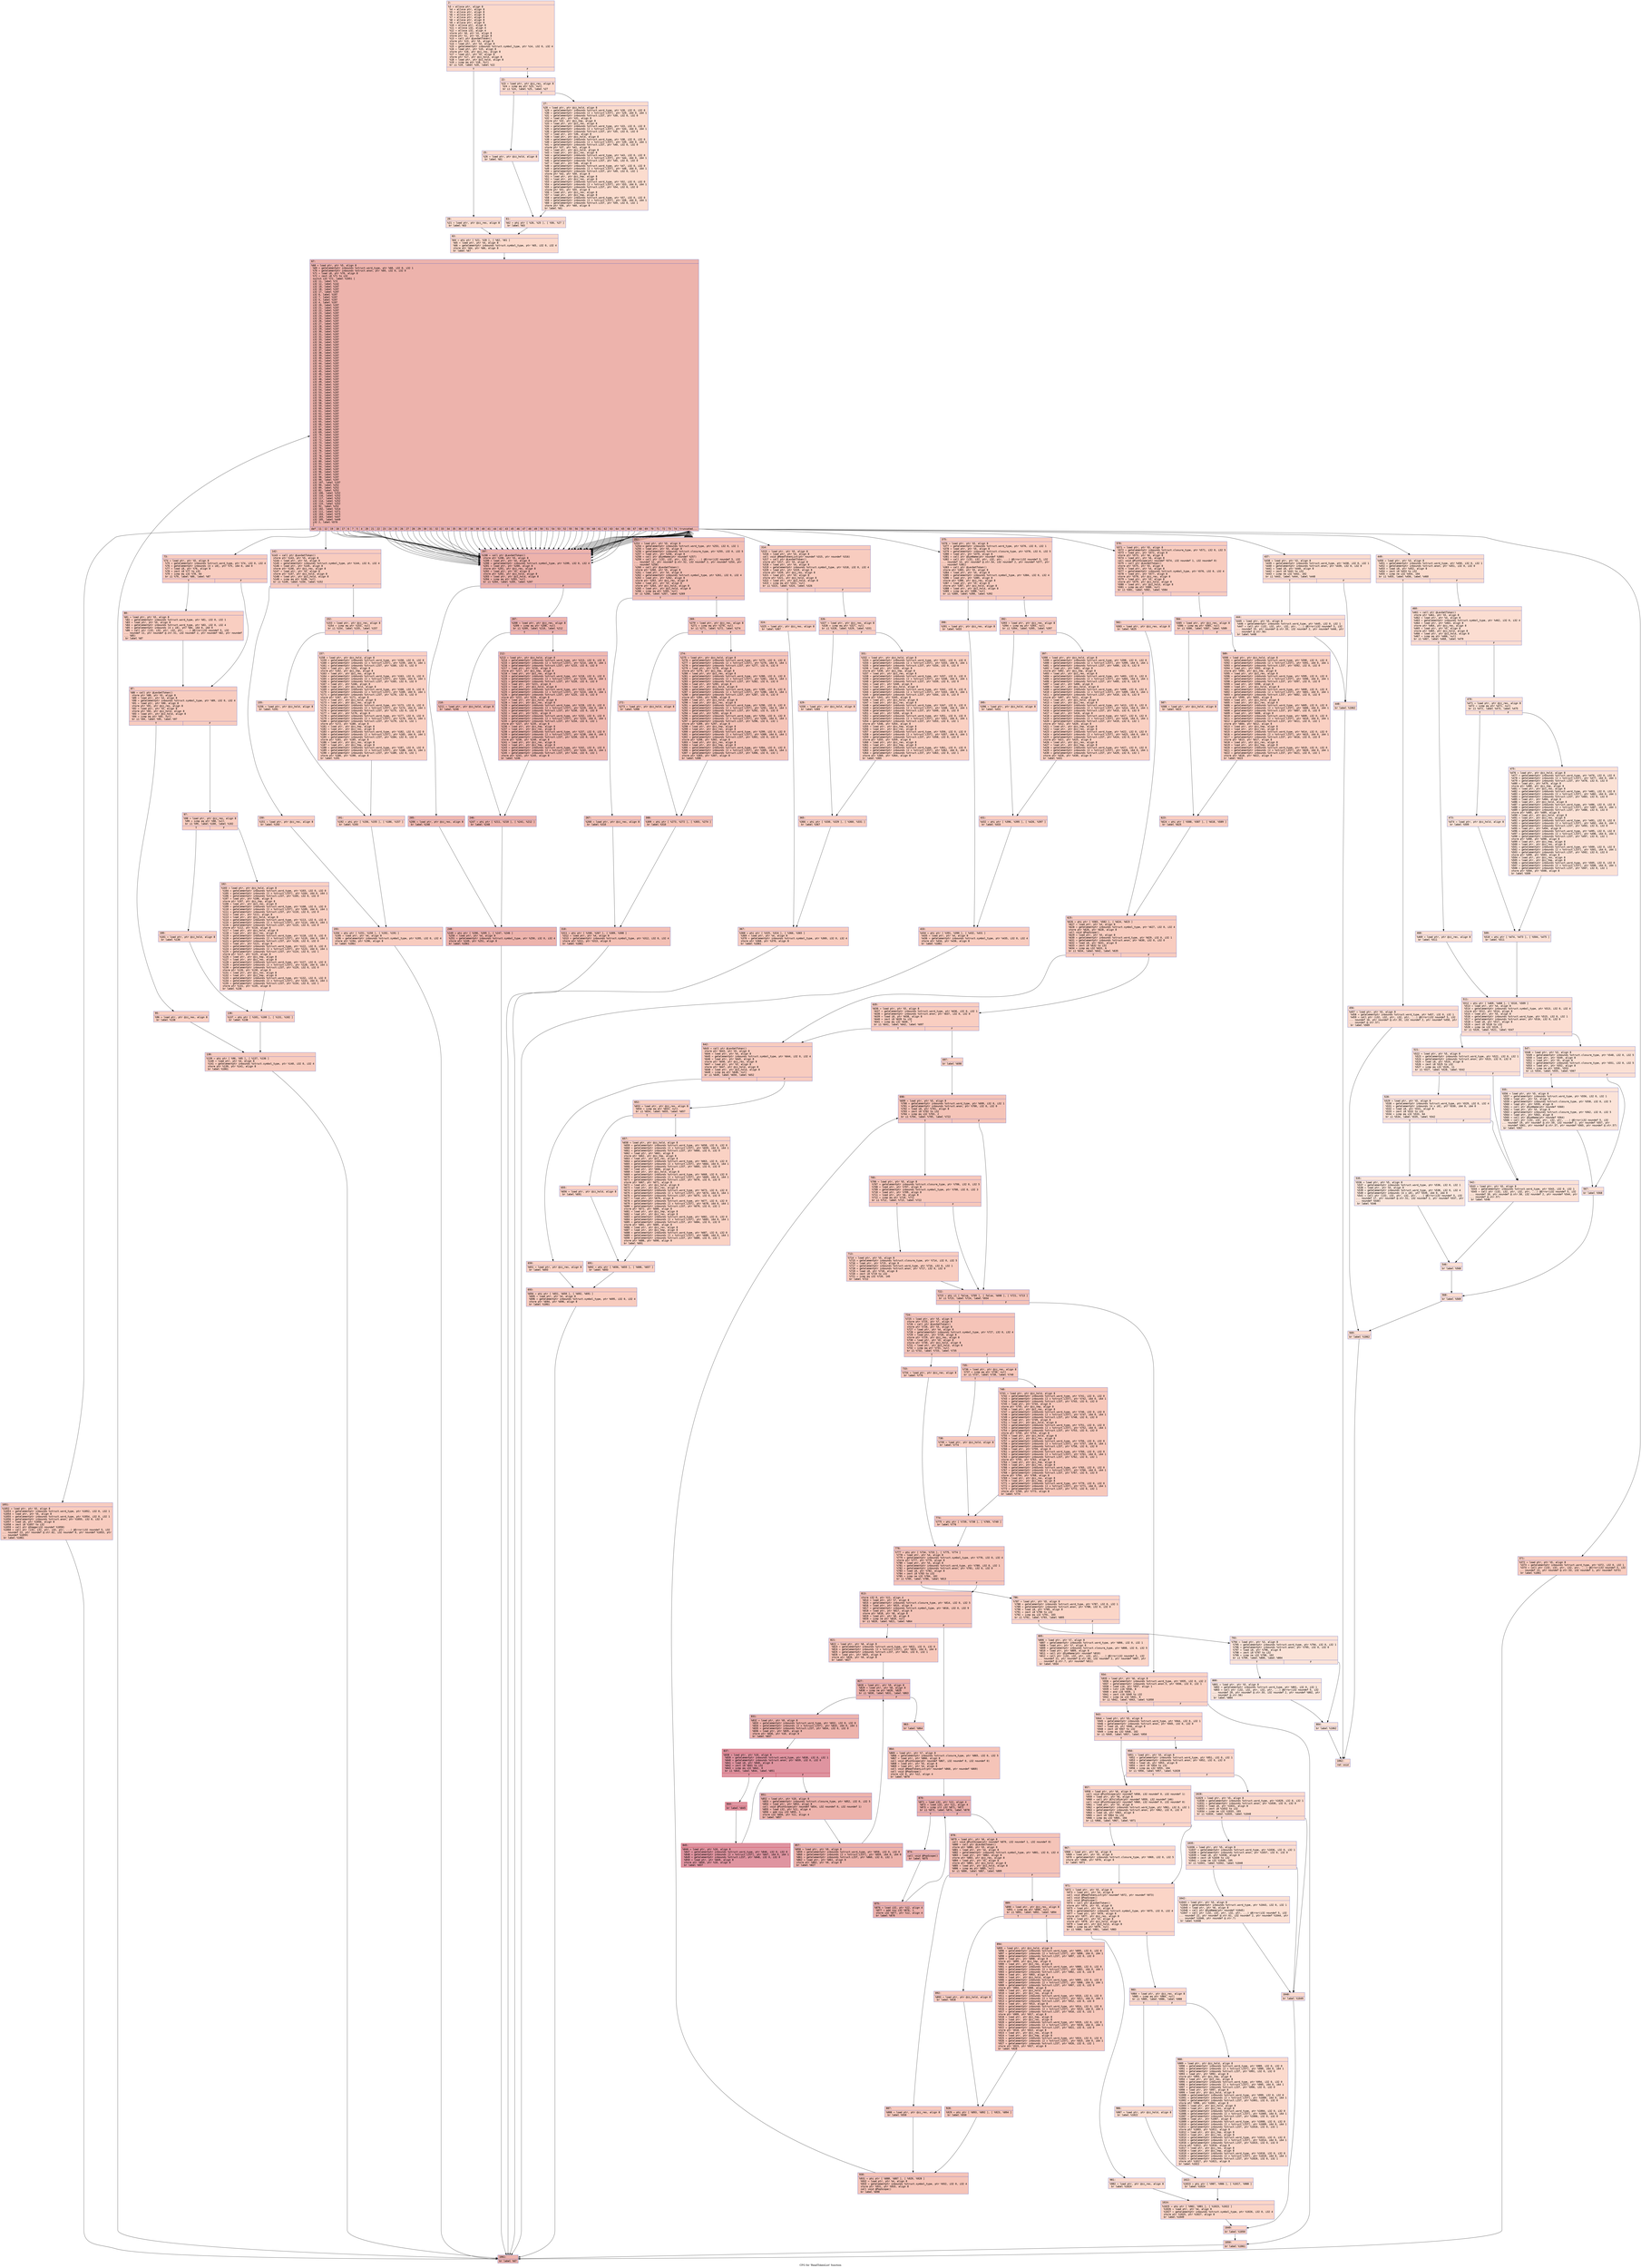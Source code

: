 digraph "CFG for 'ReadTokenList' function" {
	label="CFG for 'ReadTokenList' function";

	Node0x600002ce8dc0 [shape=record,color="#3d50c3ff", style=filled, fillcolor="#f7a88970" fontname="Courier",label="{2:\l|  %3 = alloca ptr, align 8\l  %4 = alloca ptr, align 8\l  %5 = alloca ptr, align 8\l  %6 = alloca ptr, align 8\l  %7 = alloca ptr, align 8\l  %8 = alloca ptr, align 8\l  %9 = alloca ptr, align 8\l  %10 = alloca ptr, align 8\l  %11 = alloca i32, align 4\l  %12 = alloca i32, align 4\l  store ptr %0, ptr %3, align 8\l  store ptr %1, ptr %4, align 8\l  %13 = call ptr @LexGetToken()\l  store ptr %13, ptr %5, align 8\l  %14 = load ptr, ptr %4, align 8\l  %15 = getelementptr inbounds %struct.symbol_type, ptr %14, i32 0, i32 4\l  %16 = load ptr, ptr %15, align 8\l  store ptr %16, ptr @zz_res, align 8\l  %17 = load ptr, ptr %5, align 8\l  store ptr %17, ptr @zz_hold, align 8\l  %18 = load ptr, ptr @zz_hold, align 8\l  %19 = icmp eq ptr %18, null\l  br i1 %19, label %20, label %22\l|{<s0>T|<s1>F}}"];
	Node0x600002ce8dc0:s0 -> Node0x600002ce8ff0[tooltip="2 -> 20\nProbability 37.50%" ];
	Node0x600002ce8dc0:s1 -> Node0x600002ce9040[tooltip="2 -> 22\nProbability 62.50%" ];
	Node0x600002ce8ff0 [shape=record,color="#3d50c3ff", style=filled, fillcolor="#f7af9170" fontname="Courier",label="{20:\l|  %21 = load ptr, ptr @zz_res, align 8\l  br label %63\l}"];
	Node0x600002ce8ff0 -> Node0x600002ce9180[tooltip="20 -> 63\nProbability 100.00%" ];
	Node0x600002ce9040 [shape=record,color="#3d50c3ff", style=filled, fillcolor="#f7ac8e70" fontname="Courier",label="{22:\l|  %23 = load ptr, ptr @zz_res, align 8\l  %24 = icmp eq ptr %23, null\l  br i1 %24, label %25, label %27\l|{<s0>T|<s1>F}}"];
	Node0x600002ce9040:s0 -> Node0x600002ce9090[tooltip="22 -> 25\nProbability 37.50%" ];
	Node0x600002ce9040:s1 -> Node0x600002ce90e0[tooltip="22 -> 27\nProbability 62.50%" ];
	Node0x600002ce9090 [shape=record,color="#3d50c3ff", style=filled, fillcolor="#f7b39670" fontname="Courier",label="{25:\l|  %26 = load ptr, ptr @zz_hold, align 8\l  br label %61\l}"];
	Node0x600002ce9090 -> Node0x600002ce9130[tooltip="25 -> 61\nProbability 100.00%" ];
	Node0x600002ce90e0 [shape=record,color="#3d50c3ff", style=filled, fillcolor="#f7af9170" fontname="Courier",label="{27:\l|  %28 = load ptr, ptr @zz_hold, align 8\l  %29 = getelementptr inbounds %struct.word_type, ptr %28, i32 0, i32 0\l  %30 = getelementptr inbounds [2 x %struct.LIST], ptr %29, i64 0, i64 1\l  %31 = getelementptr inbounds %struct.LIST, ptr %30, i32 0, i32 0\l  %32 = load ptr, ptr %31, align 8\l  store ptr %32, ptr @zz_tmp, align 8\l  %33 = load ptr, ptr @zz_res, align 8\l  %34 = getelementptr inbounds %struct.word_type, ptr %33, i32 0, i32 0\l  %35 = getelementptr inbounds [2 x %struct.LIST], ptr %34, i64 0, i64 1\l  %36 = getelementptr inbounds %struct.LIST, ptr %35, i32 0, i32 0\l  %37 = load ptr, ptr %36, align 8\l  %38 = load ptr, ptr @zz_hold, align 8\l  %39 = getelementptr inbounds %struct.word_type, ptr %38, i32 0, i32 0\l  %40 = getelementptr inbounds [2 x %struct.LIST], ptr %39, i64 0, i64 1\l  %41 = getelementptr inbounds %struct.LIST, ptr %40, i32 0, i32 0\l  store ptr %37, ptr %41, align 8\l  %42 = load ptr, ptr @zz_hold, align 8\l  %43 = load ptr, ptr @zz_res, align 8\l  %44 = getelementptr inbounds %struct.word_type, ptr %43, i32 0, i32 0\l  %45 = getelementptr inbounds [2 x %struct.LIST], ptr %44, i64 0, i64 1\l  %46 = getelementptr inbounds %struct.LIST, ptr %45, i32 0, i32 0\l  %47 = load ptr, ptr %46, align 8\l  %48 = getelementptr inbounds %struct.word_type, ptr %47, i32 0, i32 0\l  %49 = getelementptr inbounds [2 x %struct.LIST], ptr %48, i64 0, i64 1\l  %50 = getelementptr inbounds %struct.LIST, ptr %49, i32 0, i32 1\l  store ptr %42, ptr %50, align 8\l  %51 = load ptr, ptr @zz_tmp, align 8\l  %52 = load ptr, ptr @zz_res, align 8\l  %53 = getelementptr inbounds %struct.word_type, ptr %52, i32 0, i32 0\l  %54 = getelementptr inbounds [2 x %struct.LIST], ptr %53, i64 0, i64 1\l  %55 = getelementptr inbounds %struct.LIST, ptr %54, i32 0, i32 0\l  store ptr %51, ptr %55, align 8\l  %56 = load ptr, ptr @zz_res, align 8\l  %57 = load ptr, ptr @zz_tmp, align 8\l  %58 = getelementptr inbounds %struct.word_type, ptr %57, i32 0, i32 0\l  %59 = getelementptr inbounds [2 x %struct.LIST], ptr %58, i64 0, i64 1\l  %60 = getelementptr inbounds %struct.LIST, ptr %59, i32 0, i32 1\l  store ptr %56, ptr %60, align 8\l  br label %61\l}"];
	Node0x600002ce90e0 -> Node0x600002ce9130[tooltip="27 -> 61\nProbability 100.00%" ];
	Node0x600002ce9130 [shape=record,color="#3d50c3ff", style=filled, fillcolor="#f7ac8e70" fontname="Courier",label="{61:\l|  %62 = phi ptr [ %26, %25 ], [ %56, %27 ]\l  br label %63\l}"];
	Node0x600002ce9130 -> Node0x600002ce9180[tooltip="61 -> 63\nProbability 100.00%" ];
	Node0x600002ce9180 [shape=record,color="#3d50c3ff", style=filled, fillcolor="#f7a88970" fontname="Courier",label="{63:\l|  %64 = phi ptr [ %21, %20 ], [ %62, %61 ]\l  %65 = load ptr, ptr %4, align 8\l  %66 = getelementptr inbounds %struct.symbol_type, ptr %65, i32 0, i32 4\l  store ptr %64, ptr %66, align 8\l  br label %67\l}"];
	Node0x600002ce9180 -> Node0x600002ce91d0[tooltip="63 -> 67\nProbability 100.00%" ];
	Node0x600002ce91d0 [shape=record,color="#3d50c3ff", style=filled, fillcolor="#d6524470" fontname="Courier",label="{67:\l|  %68 = load ptr, ptr %5, align 8\l  %69 = getelementptr inbounds %struct.word_type, ptr %68, i32 0, i32 1\l  %70 = getelementptr inbounds %struct.anon, ptr %69, i32 0, i32 0\l  %71 = load i8, ptr %70, align 8\l  %72 = zext i8 %71 to i32\l  switch i32 %72, label %1051 [\l    i32 11, label %73\l    i32 12, label %142\l    i32 19, label %197\l    i32 18, label %197\l    i32 17, label %197\l    i32 6, label %197\l    i32 7, label %197\l    i32 5, label %197\l    i32 4, label %197\l    i32 20, label %197\l    i32 21, label %197\l    i32 22, label %197\l    i32 23, label %197\l    i32 24, label %197\l    i32 25, label %197\l    i32 26, label %197\l    i32 27, label %197\l    i32 28, label %197\l    i32 29, label %197\l    i32 30, label %197\l    i32 31, label %197\l    i32 32, label %197\l    i32 33, label %197\l    i32 34, label %197\l    i32 35, label %197\l    i32 36, label %197\l    i32 37, label %197\l    i32 38, label %197\l    i32 39, label %197\l    i32 40, label %197\l    i32 41, label %197\l    i32 44, label %197\l    i32 42, label %197\l    i32 43, label %197\l    i32 45, label %197\l    i32 46, label %197\l    i32 47, label %197\l    i32 48, label %197\l    i32 49, label %197\l    i32 50, label %197\l    i32 51, label %197\l    i32 54, label %197\l    i32 53, label %197\l    i32 52, label %197\l    i32 55, label %197\l    i32 56, label %197\l    i32 58, label %197\l    i32 59, label %197\l    i32 60, label %197\l    i32 61, label %197\l    i32 62, label %197\l    i32 63, label %197\l    i32 64, label %197\l    i32 65, label %197\l    i32 66, label %197\l    i32 67, label %197\l    i32 68, label %197\l    i32 69, label %197\l    i32 70, label %197\l    i32 71, label %197\l    i32 72, label %197\l    i32 73, label %197\l    i32 74, label %197\l    i32 75, label %197\l    i32 76, label %197\l    i32 77, label %197\l    i32 78, label %197\l    i32 79, label %197\l    i32 80, label %197\l    i32 93, label %197\l    i32 94, label %197\l    i32 95, label %197\l    i32 96, label %197\l    i32 97, label %197\l    i32 98, label %197\l    i32 99, label %197\l    i32 107, label %197\l    i32 90, label %252\l    i32 89, label %252\l    i32 82, label %252\l    i32 106, label %252\l    i32 116, label %252\l    i32 117, label %252\l    i32 114, label %252\l    i32 115, label %252\l    i32 92, label %252\l    i32 102, label %314\l    i32 111, label %371\l    i32 104, label %375\l    i32 103, label %437\l    i32 105, label %449\l    i32 2, label %570\l  ]\l|{<s0>def|<s1>11|<s2>12|<s3>19|<s4>18|<s5>17|<s6>6|<s7>7|<s8>5|<s9>4|<s10>20|<s11>21|<s12>22|<s13>23|<s14>24|<s15>25|<s16>26|<s17>27|<s18>28|<s19>29|<s20>30|<s21>31|<s22>32|<s23>33|<s24>34|<s25>35|<s26>36|<s27>37|<s28>38|<s29>39|<s30>40|<s31>41|<s32>44|<s33>42|<s34>43|<s35>45|<s36>46|<s37>47|<s38>48|<s39>49|<s40>50|<s41>51|<s42>54|<s43>53|<s44>52|<s45>55|<s46>56|<s47>58|<s48>59|<s49>60|<s50>61|<s51>62|<s52>63|<s53>64|<s54>65|<s55>66|<s56>67|<s57>68|<s58>69|<s59>70|<s60>71|<s61>72|<s62>73|<s63>74|<s64>truncated...}}"];
	Node0x600002ce91d0:s0 -> Node0x600002cebd40[tooltip="67 -> 1051\nProbability 1.10%" ];
	Node0x600002ce91d0:s1 -> Node0x600002ce9220[tooltip="67 -> 73\nProbability 1.10%" ];
	Node0x600002ce91d0:s2 -> Node0x600002ce94f0[tooltip="67 -> 142\nProbability 1.10%" ];
	Node0x600002ce91d0:s3 -> Node0x600002ce9720[tooltip="67 -> 197\nProbability 82.36%" ];
	Node0x600002ce91d0:s4 -> Node0x600002ce9720[tooltip="67 -> 197\nProbability 82.36%" ];
	Node0x600002ce91d0:s5 -> Node0x600002ce9720[tooltip="67 -> 197\nProbability 82.36%" ];
	Node0x600002ce91d0:s6 -> Node0x600002ce9720[tooltip="67 -> 197\nProbability 82.36%" ];
	Node0x600002ce91d0:s7 -> Node0x600002ce9720[tooltip="67 -> 197\nProbability 82.36%" ];
	Node0x600002ce91d0:s8 -> Node0x600002ce9720[tooltip="67 -> 197\nProbability 82.36%" ];
	Node0x600002ce91d0:s9 -> Node0x600002ce9720[tooltip="67 -> 197\nProbability 82.36%" ];
	Node0x600002ce91d0:s10 -> Node0x600002ce9720[tooltip="67 -> 197\nProbability 82.36%" ];
	Node0x600002ce91d0:s11 -> Node0x600002ce9720[tooltip="67 -> 197\nProbability 82.36%" ];
	Node0x600002ce91d0:s12 -> Node0x600002ce9720[tooltip="67 -> 197\nProbability 82.36%" ];
	Node0x600002ce91d0:s13 -> Node0x600002ce9720[tooltip="67 -> 197\nProbability 82.36%" ];
	Node0x600002ce91d0:s14 -> Node0x600002ce9720[tooltip="67 -> 197\nProbability 82.36%" ];
	Node0x600002ce91d0:s15 -> Node0x600002ce9720[tooltip="67 -> 197\nProbability 82.36%" ];
	Node0x600002ce91d0:s16 -> Node0x600002ce9720[tooltip="67 -> 197\nProbability 82.36%" ];
	Node0x600002ce91d0:s17 -> Node0x600002ce9720[tooltip="67 -> 197\nProbability 82.36%" ];
	Node0x600002ce91d0:s18 -> Node0x600002ce9720[tooltip="67 -> 197\nProbability 82.36%" ];
	Node0x600002ce91d0:s19 -> Node0x600002ce9720[tooltip="67 -> 197\nProbability 82.36%" ];
	Node0x600002ce91d0:s20 -> Node0x600002ce9720[tooltip="67 -> 197\nProbability 82.36%" ];
	Node0x600002ce91d0:s21 -> Node0x600002ce9720[tooltip="67 -> 197\nProbability 82.36%" ];
	Node0x600002ce91d0:s22 -> Node0x600002ce9720[tooltip="67 -> 197\nProbability 82.36%" ];
	Node0x600002ce91d0:s23 -> Node0x600002ce9720[tooltip="67 -> 197\nProbability 82.36%" ];
	Node0x600002ce91d0:s24 -> Node0x600002ce9720[tooltip="67 -> 197\nProbability 82.36%" ];
	Node0x600002ce91d0:s25 -> Node0x600002ce9720[tooltip="67 -> 197\nProbability 82.36%" ];
	Node0x600002ce91d0:s26 -> Node0x600002ce9720[tooltip="67 -> 197\nProbability 82.36%" ];
	Node0x600002ce91d0:s27 -> Node0x600002ce9720[tooltip="67 -> 197\nProbability 82.36%" ];
	Node0x600002ce91d0:s28 -> Node0x600002ce9720[tooltip="67 -> 197\nProbability 82.36%" ];
	Node0x600002ce91d0:s29 -> Node0x600002ce9720[tooltip="67 -> 197\nProbability 82.36%" ];
	Node0x600002ce91d0:s30 -> Node0x600002ce9720[tooltip="67 -> 197\nProbability 82.36%" ];
	Node0x600002ce91d0:s31 -> Node0x600002ce9720[tooltip="67 -> 197\nProbability 82.36%" ];
	Node0x600002ce91d0:s32 -> Node0x600002ce9720[tooltip="67 -> 197\nProbability 82.36%" ];
	Node0x600002ce91d0:s33 -> Node0x600002ce9720[tooltip="67 -> 197\nProbability 82.36%" ];
	Node0x600002ce91d0:s34 -> Node0x600002ce9720[tooltip="67 -> 197\nProbability 82.36%" ];
	Node0x600002ce91d0:s35 -> Node0x600002ce9720[tooltip="67 -> 197\nProbability 82.36%" ];
	Node0x600002ce91d0:s36 -> Node0x600002ce9720[tooltip="67 -> 197\nProbability 82.36%" ];
	Node0x600002ce91d0:s37 -> Node0x600002ce9720[tooltip="67 -> 197\nProbability 82.36%" ];
	Node0x600002ce91d0:s38 -> Node0x600002ce9720[tooltip="67 -> 197\nProbability 82.36%" ];
	Node0x600002ce91d0:s39 -> Node0x600002ce9720[tooltip="67 -> 197\nProbability 82.36%" ];
	Node0x600002ce91d0:s40 -> Node0x600002ce9720[tooltip="67 -> 197\nProbability 82.36%" ];
	Node0x600002ce91d0:s41 -> Node0x600002ce9720[tooltip="67 -> 197\nProbability 82.36%" ];
	Node0x600002ce91d0:s42 -> Node0x600002ce9720[tooltip="67 -> 197\nProbability 82.36%" ];
	Node0x600002ce91d0:s43 -> Node0x600002ce9720[tooltip="67 -> 197\nProbability 82.36%" ];
	Node0x600002ce91d0:s44 -> Node0x600002ce9720[tooltip="67 -> 197\nProbability 82.36%" ];
	Node0x600002ce91d0:s45 -> Node0x600002ce9720[tooltip="67 -> 197\nProbability 82.36%" ];
	Node0x600002ce91d0:s46 -> Node0x600002ce9720[tooltip="67 -> 197\nProbability 82.36%" ];
	Node0x600002ce91d0:s47 -> Node0x600002ce9720[tooltip="67 -> 197\nProbability 82.36%" ];
	Node0x600002ce91d0:s48 -> Node0x600002ce9720[tooltip="67 -> 197\nProbability 82.36%" ];
	Node0x600002ce91d0:s49 -> Node0x600002ce9720[tooltip="67 -> 197\nProbability 82.36%" ];
	Node0x600002ce91d0:s50 -> Node0x600002ce9720[tooltip="67 -> 197\nProbability 82.36%" ];
	Node0x600002ce91d0:s51 -> Node0x600002ce9720[tooltip="67 -> 197\nProbability 82.36%" ];
	Node0x600002ce91d0:s52 -> Node0x600002ce9720[tooltip="67 -> 197\nProbability 82.36%" ];
	Node0x600002ce91d0:s53 -> Node0x600002ce9720[tooltip="67 -> 197\nProbability 82.36%" ];
	Node0x600002ce91d0:s54 -> Node0x600002ce9720[tooltip="67 -> 197\nProbability 82.36%" ];
	Node0x600002ce91d0:s55 -> Node0x600002ce9720[tooltip="67 -> 197\nProbability 82.36%" ];
	Node0x600002ce91d0:s56 -> Node0x600002ce9720[tooltip="67 -> 197\nProbability 82.36%" ];
	Node0x600002ce91d0:s57 -> Node0x600002ce9720[tooltip="67 -> 197\nProbability 82.36%" ];
	Node0x600002ce91d0:s58 -> Node0x600002ce9720[tooltip="67 -> 197\nProbability 82.36%" ];
	Node0x600002ce91d0:s59 -> Node0x600002ce9720[tooltip="67 -> 197\nProbability 82.36%" ];
	Node0x600002ce91d0:s60 -> Node0x600002ce9720[tooltip="67 -> 197\nProbability 82.36%" ];
	Node0x600002ce91d0:s61 -> Node0x600002ce9720[tooltip="67 -> 197\nProbability 82.36%" ];
	Node0x600002ce91d0:s62 -> Node0x600002ce9720[tooltip="67 -> 197\nProbability 82.36%" ];
	Node0x600002ce91d0:s63 -> Node0x600002ce9720[tooltip="67 -> 197\nProbability 82.36%" ];
	Node0x600002ce91d0:s64 -> Node0x600002ce9720[tooltip="67 -> 197\nProbability 82.36%" ];
	Node0x600002ce91d0:s64 -> Node0x600002ce9720[tooltip="67 -> 197\nProbability 82.36%" ];
	Node0x600002ce91d0:s64 -> Node0x600002ce9720[tooltip="67 -> 197\nProbability 82.36%" ];
	Node0x600002ce91d0:s64 -> Node0x600002ce9720[tooltip="67 -> 197\nProbability 82.36%" ];
	Node0x600002ce91d0:s64 -> Node0x600002ce9720[tooltip="67 -> 197\nProbability 82.36%" ];
	Node0x600002ce91d0:s64 -> Node0x600002ce9720[tooltip="67 -> 197\nProbability 82.36%" ];
	Node0x600002ce91d0:s64 -> Node0x600002ce9720[tooltip="67 -> 197\nProbability 82.36%" ];
	Node0x600002ce91d0:s64 -> Node0x600002ce9720[tooltip="67 -> 197\nProbability 82.36%" ];
	Node0x600002ce91d0:s64 -> Node0x600002ce9720[tooltip="67 -> 197\nProbability 82.36%" ];
	Node0x600002ce91d0:s64 -> Node0x600002ce9720[tooltip="67 -> 197\nProbability 82.36%" ];
	Node0x600002ce91d0:s64 -> Node0x600002ce9720[tooltip="67 -> 197\nProbability 82.36%" ];
	Node0x600002ce91d0:s64 -> Node0x600002ce9720[tooltip="67 -> 197\nProbability 82.36%" ];
	Node0x600002ce91d0:s64 -> Node0x600002ce9720[tooltip="67 -> 197\nProbability 82.36%" ];
	Node0x600002ce91d0:s64 -> Node0x600002ce9720[tooltip="67 -> 197\nProbability 82.36%" ];
	Node0x600002ce91d0:s64 -> Node0x600002ce9950[tooltip="67 -> 252\nProbability 9.88%" ];
	Node0x600002ce91d0:s64 -> Node0x600002ce9950[tooltip="67 -> 252\nProbability 9.88%" ];
	Node0x600002ce91d0:s64 -> Node0x600002ce9950[tooltip="67 -> 252\nProbability 9.88%" ];
	Node0x600002ce91d0:s64 -> Node0x600002ce9950[tooltip="67 -> 252\nProbability 9.88%" ];
	Node0x600002ce91d0:s64 -> Node0x600002ce9950[tooltip="67 -> 252\nProbability 9.88%" ];
	Node0x600002ce91d0:s64 -> Node0x600002ce9950[tooltip="67 -> 252\nProbability 9.88%" ];
	Node0x600002ce91d0:s64 -> Node0x600002ce9950[tooltip="67 -> 252\nProbability 9.88%" ];
	Node0x600002ce91d0:s64 -> Node0x600002ce9950[tooltip="67 -> 252\nProbability 9.88%" ];
	Node0x600002ce91d0:s64 -> Node0x600002ce9950[tooltip="67 -> 252\nProbability 9.88%" ];
	Node0x600002ce91d0:s64 -> Node0x600002ce9b80[tooltip="67 -> 314\nProbability 1.10%" ];
	Node0x600002ce91d0:s64 -> Node0x600002ce9db0[tooltip="67 -> 371\nProbability 1.10%" ];
	Node0x600002ce91d0:s64 -> Node0x600002ce9e00[tooltip="67 -> 375\nProbability 1.10%" ];
	Node0x600002ce91d0:s64 -> Node0x600002cea030[tooltip="67 -> 437\nProbability 0.04%" ];
	Node0x600002ce91d0:s64 -> Node0x600002cea120[tooltip="67 -> 449\nProbability 0.04%" ];
	Node0x600002ce91d0:s64 -> Node0x600002cea710[tooltip="67 -> 570\nProbability 1.10%" ];
	Node0x600002ce9220 [shape=record,color="#3d50c3ff", style=filled, fillcolor="#f08b6e70" fontname="Courier",label="{73:\l|  %74 = load ptr, ptr %5, align 8\l  %75 = getelementptr inbounds %struct.word_type, ptr %74, i32 0, i32 4\l  %76 = getelementptr inbounds [4 x i8], ptr %75, i64 0, i64 0\l  %77 = load i8, ptr %76, align 8\l  %78 = zext i8 %77 to i32\l  %79 = icmp eq i32 %78, 64\l  br i1 %79, label %80, label %87\l|{<s0>T|<s1>F}}"];
	Node0x600002ce9220:s0 -> Node0x600002ce9270[tooltip="73 -> 80\nProbability 50.00%" ];
	Node0x600002ce9220:s1 -> Node0x600002ce92c0[tooltip="73 -> 87\nProbability 50.00%" ];
	Node0x600002ce9270 [shape=record,color="#3d50c3ff", style=filled, fillcolor="#f2907270" fontname="Courier",label="{80:\l|  %81 = load ptr, ptr %5, align 8\l  %82 = getelementptr inbounds %struct.word_type, ptr %81, i32 0, i32 1\l  %83 = load ptr, ptr %5, align 8\l  %84 = getelementptr inbounds %struct.word_type, ptr %83, i32 0, i32 4\l  %85 = getelementptr inbounds [4 x i8], ptr %84, i64 0, i64 0\l  %86 = call ptr (i32, i32, ptr, i32, ptr, ...) @Error(i32 noundef 5, i32\l... noundef 11, ptr noundef @.str.51, i32 noundef 2, ptr noundef %82, ptr noundef\l... %85)\l  br label %87\l}"];
	Node0x600002ce9270 -> Node0x600002ce92c0[tooltip="80 -> 87\nProbability 100.00%" ];
	Node0x600002ce92c0 [shape=record,color="#3d50c3ff", style=filled, fillcolor="#f08b6e70" fontname="Courier",label="{87:\l|  %88 = call ptr @LexGetToken()\l  store ptr %88, ptr %5, align 8\l  %89 = load ptr, ptr %4, align 8\l  %90 = getelementptr inbounds %struct.symbol_type, ptr %89, i32 0, i32 4\l  %91 = load ptr, ptr %90, align 8\l  store ptr %91, ptr @zz_res, align 8\l  %92 = load ptr, ptr %5, align 8\l  store ptr %92, ptr @zz_hold, align 8\l  %93 = load ptr, ptr @zz_hold, align 8\l  %94 = icmp eq ptr %93, null\l  br i1 %94, label %95, label %97\l|{<s0>T|<s1>F}}"];
	Node0x600002ce92c0:s0 -> Node0x600002ce9310[tooltip="87 -> 95\nProbability 37.50%" ];
	Node0x600002ce92c0:s1 -> Node0x600002ce9360[tooltip="87 -> 97\nProbability 62.50%" ];
	Node0x600002ce9310 [shape=record,color="#3d50c3ff", style=filled, fillcolor="#f3947570" fontname="Courier",label="{95:\l|  %96 = load ptr, ptr @zz_res, align 8\l  br label %138\l}"];
	Node0x600002ce9310 -> Node0x600002ce94a0[tooltip="95 -> 138\nProbability 100.00%" ];
	Node0x600002ce9360 [shape=record,color="#3d50c3ff", style=filled, fillcolor="#f2907270" fontname="Courier",label="{97:\l|  %98 = load ptr, ptr @zz_res, align 8\l  %99 = icmp eq ptr %98, null\l  br i1 %99, label %100, label %102\l|{<s0>T|<s1>F}}"];
	Node0x600002ce9360:s0 -> Node0x600002ce93b0[tooltip="97 -> 100\nProbability 37.50%" ];
	Node0x600002ce9360:s1 -> Node0x600002ce9400[tooltip="97 -> 102\nProbability 62.50%" ];
	Node0x600002ce93b0 [shape=record,color="#3d50c3ff", style=filled, fillcolor="#f4987a70" fontname="Courier",label="{100:\l|  %101 = load ptr, ptr @zz_hold, align 8\l  br label %136\l}"];
	Node0x600002ce93b0 -> Node0x600002ce9450[tooltip="100 -> 136\nProbability 100.00%" ];
	Node0x600002ce9400 [shape=record,color="#3d50c3ff", style=filled, fillcolor="#f3947570" fontname="Courier",label="{102:\l|  %103 = load ptr, ptr @zz_hold, align 8\l  %104 = getelementptr inbounds %struct.word_type, ptr %103, i32 0, i32 0\l  %105 = getelementptr inbounds [2 x %struct.LIST], ptr %104, i64 0, i64 1\l  %106 = getelementptr inbounds %struct.LIST, ptr %105, i32 0, i32 0\l  %107 = load ptr, ptr %106, align 8\l  store ptr %107, ptr @zz_tmp, align 8\l  %108 = load ptr, ptr @zz_res, align 8\l  %109 = getelementptr inbounds %struct.word_type, ptr %108, i32 0, i32 0\l  %110 = getelementptr inbounds [2 x %struct.LIST], ptr %109, i64 0, i64 1\l  %111 = getelementptr inbounds %struct.LIST, ptr %110, i32 0, i32 0\l  %112 = load ptr, ptr %111, align 8\l  %113 = load ptr, ptr @zz_hold, align 8\l  %114 = getelementptr inbounds %struct.word_type, ptr %113, i32 0, i32 0\l  %115 = getelementptr inbounds [2 x %struct.LIST], ptr %114, i64 0, i64 1\l  %116 = getelementptr inbounds %struct.LIST, ptr %115, i32 0, i32 0\l  store ptr %112, ptr %116, align 8\l  %117 = load ptr, ptr @zz_hold, align 8\l  %118 = load ptr, ptr @zz_res, align 8\l  %119 = getelementptr inbounds %struct.word_type, ptr %118, i32 0, i32 0\l  %120 = getelementptr inbounds [2 x %struct.LIST], ptr %119, i64 0, i64 1\l  %121 = getelementptr inbounds %struct.LIST, ptr %120, i32 0, i32 0\l  %122 = load ptr, ptr %121, align 8\l  %123 = getelementptr inbounds %struct.word_type, ptr %122, i32 0, i32 0\l  %124 = getelementptr inbounds [2 x %struct.LIST], ptr %123, i64 0, i64 1\l  %125 = getelementptr inbounds %struct.LIST, ptr %124, i32 0, i32 1\l  store ptr %117, ptr %125, align 8\l  %126 = load ptr, ptr @zz_tmp, align 8\l  %127 = load ptr, ptr @zz_res, align 8\l  %128 = getelementptr inbounds %struct.word_type, ptr %127, i32 0, i32 0\l  %129 = getelementptr inbounds [2 x %struct.LIST], ptr %128, i64 0, i64 1\l  %130 = getelementptr inbounds %struct.LIST, ptr %129, i32 0, i32 0\l  store ptr %126, ptr %130, align 8\l  %131 = load ptr, ptr @zz_res, align 8\l  %132 = load ptr, ptr @zz_tmp, align 8\l  %133 = getelementptr inbounds %struct.word_type, ptr %132, i32 0, i32 0\l  %134 = getelementptr inbounds [2 x %struct.LIST], ptr %133, i64 0, i64 1\l  %135 = getelementptr inbounds %struct.LIST, ptr %134, i32 0, i32 1\l  store ptr %131, ptr %135, align 8\l  br label %136\l}"];
	Node0x600002ce9400 -> Node0x600002ce9450[tooltip="102 -> 136\nProbability 100.00%" ];
	Node0x600002ce9450 [shape=record,color="#3d50c3ff", style=filled, fillcolor="#f2907270" fontname="Courier",label="{136:\l|  %137 = phi ptr [ %101, %100 ], [ %131, %102 ]\l  br label %138\l}"];
	Node0x600002ce9450 -> Node0x600002ce94a0[tooltip="136 -> 138\nProbability 100.00%" ];
	Node0x600002ce94a0 [shape=record,color="#3d50c3ff", style=filled, fillcolor="#f08b6e70" fontname="Courier",label="{138:\l|  %139 = phi ptr [ %96, %95 ], [ %137, %136 ]\l  %140 = load ptr, ptr %4, align 8\l  %141 = getelementptr inbounds %struct.symbol_type, ptr %140, i32 0, i32 4\l  store ptr %139, ptr %141, align 8\l  br label %1061\l}"];
	Node0x600002ce94a0 -> Node0x600002cebd90[tooltip="138 -> 1061\nProbability 100.00%" ];
	Node0x600002ce94f0 [shape=record,color="#3d50c3ff", style=filled, fillcolor="#f08b6e70" fontname="Courier",label="{142:\l|  %143 = call ptr @LexGetToken()\l  store ptr %143, ptr %5, align 8\l  %144 = load ptr, ptr %4, align 8\l  %145 = getelementptr inbounds %struct.symbol_type, ptr %144, i32 0, i32 4\l  %146 = load ptr, ptr %145, align 8\l  store ptr %146, ptr @zz_res, align 8\l  %147 = load ptr, ptr %5, align 8\l  store ptr %147, ptr @zz_hold, align 8\l  %148 = load ptr, ptr @zz_hold, align 8\l  %149 = icmp eq ptr %148, null\l  br i1 %149, label %150, label %152\l|{<s0>T|<s1>F}}"];
	Node0x600002ce94f0:s0 -> Node0x600002ce9540[tooltip="142 -> 150\nProbability 37.50%" ];
	Node0x600002ce94f0:s1 -> Node0x600002ce9590[tooltip="142 -> 152\nProbability 62.50%" ];
	Node0x600002ce9540 [shape=record,color="#3d50c3ff", style=filled, fillcolor="#f3947570" fontname="Courier",label="{150:\l|  %151 = load ptr, ptr @zz_res, align 8\l  br label %193\l}"];
	Node0x600002ce9540 -> Node0x600002ce96d0[tooltip="150 -> 193\nProbability 100.00%" ];
	Node0x600002ce9590 [shape=record,color="#3d50c3ff", style=filled, fillcolor="#f2907270" fontname="Courier",label="{152:\l|  %153 = load ptr, ptr @zz_res, align 8\l  %154 = icmp eq ptr %153, null\l  br i1 %154, label %155, label %157\l|{<s0>T|<s1>F}}"];
	Node0x600002ce9590:s0 -> Node0x600002ce95e0[tooltip="152 -> 155\nProbability 37.50%" ];
	Node0x600002ce9590:s1 -> Node0x600002ce9630[tooltip="152 -> 157\nProbability 62.50%" ];
	Node0x600002ce95e0 [shape=record,color="#3d50c3ff", style=filled, fillcolor="#f4987a70" fontname="Courier",label="{155:\l|  %156 = load ptr, ptr @zz_hold, align 8\l  br label %191\l}"];
	Node0x600002ce95e0 -> Node0x600002ce9680[tooltip="155 -> 191\nProbability 100.00%" ];
	Node0x600002ce9630 [shape=record,color="#3d50c3ff", style=filled, fillcolor="#f3947570" fontname="Courier",label="{157:\l|  %158 = load ptr, ptr @zz_hold, align 8\l  %159 = getelementptr inbounds %struct.word_type, ptr %158, i32 0, i32 0\l  %160 = getelementptr inbounds [2 x %struct.LIST], ptr %159, i64 0, i64 1\l  %161 = getelementptr inbounds %struct.LIST, ptr %160, i32 0, i32 0\l  %162 = load ptr, ptr %161, align 8\l  store ptr %162, ptr @zz_tmp, align 8\l  %163 = load ptr, ptr @zz_res, align 8\l  %164 = getelementptr inbounds %struct.word_type, ptr %163, i32 0, i32 0\l  %165 = getelementptr inbounds [2 x %struct.LIST], ptr %164, i64 0, i64 1\l  %166 = getelementptr inbounds %struct.LIST, ptr %165, i32 0, i32 0\l  %167 = load ptr, ptr %166, align 8\l  %168 = load ptr, ptr @zz_hold, align 8\l  %169 = getelementptr inbounds %struct.word_type, ptr %168, i32 0, i32 0\l  %170 = getelementptr inbounds [2 x %struct.LIST], ptr %169, i64 0, i64 1\l  %171 = getelementptr inbounds %struct.LIST, ptr %170, i32 0, i32 0\l  store ptr %167, ptr %171, align 8\l  %172 = load ptr, ptr @zz_hold, align 8\l  %173 = load ptr, ptr @zz_res, align 8\l  %174 = getelementptr inbounds %struct.word_type, ptr %173, i32 0, i32 0\l  %175 = getelementptr inbounds [2 x %struct.LIST], ptr %174, i64 0, i64 1\l  %176 = getelementptr inbounds %struct.LIST, ptr %175, i32 0, i32 0\l  %177 = load ptr, ptr %176, align 8\l  %178 = getelementptr inbounds %struct.word_type, ptr %177, i32 0, i32 0\l  %179 = getelementptr inbounds [2 x %struct.LIST], ptr %178, i64 0, i64 1\l  %180 = getelementptr inbounds %struct.LIST, ptr %179, i32 0, i32 1\l  store ptr %172, ptr %180, align 8\l  %181 = load ptr, ptr @zz_tmp, align 8\l  %182 = load ptr, ptr @zz_res, align 8\l  %183 = getelementptr inbounds %struct.word_type, ptr %182, i32 0, i32 0\l  %184 = getelementptr inbounds [2 x %struct.LIST], ptr %183, i64 0, i64 1\l  %185 = getelementptr inbounds %struct.LIST, ptr %184, i32 0, i32 0\l  store ptr %181, ptr %185, align 8\l  %186 = load ptr, ptr @zz_res, align 8\l  %187 = load ptr, ptr @zz_tmp, align 8\l  %188 = getelementptr inbounds %struct.word_type, ptr %187, i32 0, i32 0\l  %189 = getelementptr inbounds [2 x %struct.LIST], ptr %188, i64 0, i64 1\l  %190 = getelementptr inbounds %struct.LIST, ptr %189, i32 0, i32 1\l  store ptr %186, ptr %190, align 8\l  br label %191\l}"];
	Node0x600002ce9630 -> Node0x600002ce9680[tooltip="157 -> 191\nProbability 100.00%" ];
	Node0x600002ce9680 [shape=record,color="#3d50c3ff", style=filled, fillcolor="#f2907270" fontname="Courier",label="{191:\l|  %192 = phi ptr [ %156, %155 ], [ %186, %157 ]\l  br label %193\l}"];
	Node0x600002ce9680 -> Node0x600002ce96d0[tooltip="191 -> 193\nProbability 100.00%" ];
	Node0x600002ce96d0 [shape=record,color="#3d50c3ff", style=filled, fillcolor="#f08b6e70" fontname="Courier",label="{193:\l|  %194 = phi ptr [ %151, %150 ], [ %192, %191 ]\l  %195 = load ptr, ptr %4, align 8\l  %196 = getelementptr inbounds %struct.symbol_type, ptr %195, i32 0, i32 4\l  store ptr %194, ptr %196, align 8\l  br label %1061\l}"];
	Node0x600002ce96d0 -> Node0x600002cebd90[tooltip="193 -> 1061\nProbability 100.00%" ];
	Node0x600002ce9720 [shape=record,color="#3d50c3ff", style=filled, fillcolor="#d6524470" fontname="Courier",label="{197:\l|  %198 = call ptr @LexGetToken()\l  store ptr %198, ptr %5, align 8\l  %199 = load ptr, ptr %4, align 8\l  %200 = getelementptr inbounds %struct.symbol_type, ptr %199, i32 0, i32 4\l  %201 = load ptr, ptr %200, align 8\l  store ptr %201, ptr @zz_res, align 8\l  %202 = load ptr, ptr %5, align 8\l  store ptr %202, ptr @zz_hold, align 8\l  %203 = load ptr, ptr @zz_hold, align 8\l  %204 = icmp eq ptr %203, null\l  br i1 %204, label %205, label %207\l|{<s0>T|<s1>F}}"];
	Node0x600002ce9720:s0 -> Node0x600002ce9770[tooltip="197 -> 205\nProbability 37.50%" ];
	Node0x600002ce9720:s1 -> Node0x600002ce97c0[tooltip="197 -> 207\nProbability 62.50%" ];
	Node0x600002ce9770 [shape=record,color="#3d50c3ff", style=filled, fillcolor="#de614d70" fontname="Courier",label="{205:\l|  %206 = load ptr, ptr @zz_res, align 8\l  br label %248\l}"];
	Node0x600002ce9770 -> Node0x600002ce9900[tooltip="205 -> 248\nProbability 100.00%" ];
	Node0x600002ce97c0 [shape=record,color="#3d50c3ff", style=filled, fillcolor="#d8564670" fontname="Courier",label="{207:\l|  %208 = load ptr, ptr @zz_res, align 8\l  %209 = icmp eq ptr %208, null\l  br i1 %209, label %210, label %212\l|{<s0>T|<s1>F}}"];
	Node0x600002ce97c0:s0 -> Node0x600002ce9810[tooltip="207 -> 210\nProbability 37.50%" ];
	Node0x600002ce97c0:s1 -> Node0x600002ce9860[tooltip="207 -> 212\nProbability 62.50%" ];
	Node0x600002ce9810 [shape=record,color="#3d50c3ff", style=filled, fillcolor="#e1675170" fontname="Courier",label="{210:\l|  %211 = load ptr, ptr @zz_hold, align 8\l  br label %246\l}"];
	Node0x600002ce9810 -> Node0x600002ce98b0[tooltip="210 -> 246\nProbability 100.00%" ];
	Node0x600002ce9860 [shape=record,color="#3d50c3ff", style=filled, fillcolor="#de614d70" fontname="Courier",label="{212:\l|  %213 = load ptr, ptr @zz_hold, align 8\l  %214 = getelementptr inbounds %struct.word_type, ptr %213, i32 0, i32 0\l  %215 = getelementptr inbounds [2 x %struct.LIST], ptr %214, i64 0, i64 1\l  %216 = getelementptr inbounds %struct.LIST, ptr %215, i32 0, i32 0\l  %217 = load ptr, ptr %216, align 8\l  store ptr %217, ptr @zz_tmp, align 8\l  %218 = load ptr, ptr @zz_res, align 8\l  %219 = getelementptr inbounds %struct.word_type, ptr %218, i32 0, i32 0\l  %220 = getelementptr inbounds [2 x %struct.LIST], ptr %219, i64 0, i64 1\l  %221 = getelementptr inbounds %struct.LIST, ptr %220, i32 0, i32 0\l  %222 = load ptr, ptr %221, align 8\l  %223 = load ptr, ptr @zz_hold, align 8\l  %224 = getelementptr inbounds %struct.word_type, ptr %223, i32 0, i32 0\l  %225 = getelementptr inbounds [2 x %struct.LIST], ptr %224, i64 0, i64 1\l  %226 = getelementptr inbounds %struct.LIST, ptr %225, i32 0, i32 0\l  store ptr %222, ptr %226, align 8\l  %227 = load ptr, ptr @zz_hold, align 8\l  %228 = load ptr, ptr @zz_res, align 8\l  %229 = getelementptr inbounds %struct.word_type, ptr %228, i32 0, i32 0\l  %230 = getelementptr inbounds [2 x %struct.LIST], ptr %229, i64 0, i64 1\l  %231 = getelementptr inbounds %struct.LIST, ptr %230, i32 0, i32 0\l  %232 = load ptr, ptr %231, align 8\l  %233 = getelementptr inbounds %struct.word_type, ptr %232, i32 0, i32 0\l  %234 = getelementptr inbounds [2 x %struct.LIST], ptr %233, i64 0, i64 1\l  %235 = getelementptr inbounds %struct.LIST, ptr %234, i32 0, i32 1\l  store ptr %227, ptr %235, align 8\l  %236 = load ptr, ptr @zz_tmp, align 8\l  %237 = load ptr, ptr @zz_res, align 8\l  %238 = getelementptr inbounds %struct.word_type, ptr %237, i32 0, i32 0\l  %239 = getelementptr inbounds [2 x %struct.LIST], ptr %238, i64 0, i64 1\l  %240 = getelementptr inbounds %struct.LIST, ptr %239, i32 0, i32 0\l  store ptr %236, ptr %240, align 8\l  %241 = load ptr, ptr @zz_res, align 8\l  %242 = load ptr, ptr @zz_tmp, align 8\l  %243 = getelementptr inbounds %struct.word_type, ptr %242, i32 0, i32 0\l  %244 = getelementptr inbounds [2 x %struct.LIST], ptr %243, i64 0, i64 1\l  %245 = getelementptr inbounds %struct.LIST, ptr %244, i32 0, i32 1\l  store ptr %241, ptr %245, align 8\l  br label %246\l}"];
	Node0x600002ce9860 -> Node0x600002ce98b0[tooltip="212 -> 246\nProbability 100.00%" ];
	Node0x600002ce98b0 [shape=record,color="#3d50c3ff", style=filled, fillcolor="#d8564670" fontname="Courier",label="{246:\l|  %247 = phi ptr [ %211, %210 ], [ %241, %212 ]\l  br label %248\l}"];
	Node0x600002ce98b0 -> Node0x600002ce9900[tooltip="246 -> 248\nProbability 100.00%" ];
	Node0x600002ce9900 [shape=record,color="#3d50c3ff", style=filled, fillcolor="#d6524470" fontname="Courier",label="{248:\l|  %249 = phi ptr [ %206, %205 ], [ %247, %246 ]\l  %250 = load ptr, ptr %4, align 8\l  %251 = getelementptr inbounds %struct.symbol_type, ptr %250, i32 0, i32 4\l  store ptr %249, ptr %251, align 8\l  br label %1061\l}"];
	Node0x600002ce9900 -> Node0x600002cebd90[tooltip="248 -> 1061\nProbability 100.00%" ];
	Node0x600002ce9950 [shape=record,color="#3d50c3ff", style=filled, fillcolor="#e5705870" fontname="Courier",label="{252:\l|  %253 = load ptr, ptr %5, align 8\l  %254 = getelementptr inbounds %struct.word_type, ptr %253, i32 0, i32 1\l  %255 = load ptr, ptr %5, align 8\l  %256 = getelementptr inbounds %struct.closure_type, ptr %255, i32 0, i32 5\l  %257 = load ptr, ptr %256, align 8\l  %258 = call ptr @SymName(ptr noundef %257)\l  %259 = call ptr (i32, i32, ptr, i32, ptr, ...) @Error(i32 noundef 5, i32\l... noundef 12, ptr noundef @.str.52, i32 noundef 2, ptr noundef %254, ptr\l... noundef %258)\l  %260 = call ptr @LexGetToken()\l  store ptr %260, ptr %5, align 8\l  %261 = load ptr, ptr %4, align 8\l  %262 = getelementptr inbounds %struct.symbol_type, ptr %261, i32 0, i32 4\l  %263 = load ptr, ptr %262, align 8\l  store ptr %263, ptr @zz_res, align 8\l  %264 = load ptr, ptr %5, align 8\l  store ptr %264, ptr @zz_hold, align 8\l  %265 = load ptr, ptr @zz_hold, align 8\l  %266 = icmp eq ptr %265, null\l  br i1 %266, label %267, label %269\l|{<s0>T|<s1>F}}"];
	Node0x600002ce9950:s0 -> Node0x600002ce99a0[tooltip="252 -> 267\nProbability 37.50%" ];
	Node0x600002ce9950:s1 -> Node0x600002ce99f0[tooltip="252 -> 269\nProbability 62.50%" ];
	Node0x600002ce99a0 [shape=record,color="#3d50c3ff", style=filled, fillcolor="#e97a5f70" fontname="Courier",label="{267:\l|  %268 = load ptr, ptr @zz_res, align 8\l  br label %310\l}"];
	Node0x600002ce99a0 -> Node0x600002ce9b30[tooltip="267 -> 310\nProbability 100.00%" ];
	Node0x600002ce99f0 [shape=record,color="#3d50c3ff", style=filled, fillcolor="#e8765c70" fontname="Courier",label="{269:\l|  %270 = load ptr, ptr @zz_res, align 8\l  %271 = icmp eq ptr %270, null\l  br i1 %271, label %272, label %274\l|{<s0>T|<s1>F}}"];
	Node0x600002ce99f0:s0 -> Node0x600002ce9a40[tooltip="269 -> 272\nProbability 37.50%" ];
	Node0x600002ce99f0:s1 -> Node0x600002ce9a90[tooltip="269 -> 274\nProbability 62.50%" ];
	Node0x600002ce9a40 [shape=record,color="#3d50c3ff", style=filled, fillcolor="#ed836670" fontname="Courier",label="{272:\l|  %273 = load ptr, ptr @zz_hold, align 8\l  br label %308\l}"];
	Node0x600002ce9a40 -> Node0x600002ce9ae0[tooltip="272 -> 308\nProbability 100.00%" ];
	Node0x600002ce9a90 [shape=record,color="#3d50c3ff", style=filled, fillcolor="#e97a5f70" fontname="Courier",label="{274:\l|  %275 = load ptr, ptr @zz_hold, align 8\l  %276 = getelementptr inbounds %struct.word_type, ptr %275, i32 0, i32 0\l  %277 = getelementptr inbounds [2 x %struct.LIST], ptr %276, i64 0, i64 1\l  %278 = getelementptr inbounds %struct.LIST, ptr %277, i32 0, i32 0\l  %279 = load ptr, ptr %278, align 8\l  store ptr %279, ptr @zz_tmp, align 8\l  %280 = load ptr, ptr @zz_res, align 8\l  %281 = getelementptr inbounds %struct.word_type, ptr %280, i32 0, i32 0\l  %282 = getelementptr inbounds [2 x %struct.LIST], ptr %281, i64 0, i64 1\l  %283 = getelementptr inbounds %struct.LIST, ptr %282, i32 0, i32 0\l  %284 = load ptr, ptr %283, align 8\l  %285 = load ptr, ptr @zz_hold, align 8\l  %286 = getelementptr inbounds %struct.word_type, ptr %285, i32 0, i32 0\l  %287 = getelementptr inbounds [2 x %struct.LIST], ptr %286, i64 0, i64 1\l  %288 = getelementptr inbounds %struct.LIST, ptr %287, i32 0, i32 0\l  store ptr %284, ptr %288, align 8\l  %289 = load ptr, ptr @zz_hold, align 8\l  %290 = load ptr, ptr @zz_res, align 8\l  %291 = getelementptr inbounds %struct.word_type, ptr %290, i32 0, i32 0\l  %292 = getelementptr inbounds [2 x %struct.LIST], ptr %291, i64 0, i64 1\l  %293 = getelementptr inbounds %struct.LIST, ptr %292, i32 0, i32 0\l  %294 = load ptr, ptr %293, align 8\l  %295 = getelementptr inbounds %struct.word_type, ptr %294, i32 0, i32 0\l  %296 = getelementptr inbounds [2 x %struct.LIST], ptr %295, i64 0, i64 1\l  %297 = getelementptr inbounds %struct.LIST, ptr %296, i32 0, i32 1\l  store ptr %289, ptr %297, align 8\l  %298 = load ptr, ptr @zz_tmp, align 8\l  %299 = load ptr, ptr @zz_res, align 8\l  %300 = getelementptr inbounds %struct.word_type, ptr %299, i32 0, i32 0\l  %301 = getelementptr inbounds [2 x %struct.LIST], ptr %300, i64 0, i64 1\l  %302 = getelementptr inbounds %struct.LIST, ptr %301, i32 0, i32 0\l  store ptr %298, ptr %302, align 8\l  %303 = load ptr, ptr @zz_res, align 8\l  %304 = load ptr, ptr @zz_tmp, align 8\l  %305 = getelementptr inbounds %struct.word_type, ptr %304, i32 0, i32 0\l  %306 = getelementptr inbounds [2 x %struct.LIST], ptr %305, i64 0, i64 1\l  %307 = getelementptr inbounds %struct.LIST, ptr %306, i32 0, i32 1\l  store ptr %303, ptr %307, align 8\l  br label %308\l}"];
	Node0x600002ce9a90 -> Node0x600002ce9ae0[tooltip="274 -> 308\nProbability 100.00%" ];
	Node0x600002ce9ae0 [shape=record,color="#3d50c3ff", style=filled, fillcolor="#e8765c70" fontname="Courier",label="{308:\l|  %309 = phi ptr [ %273, %272 ], [ %303, %274 ]\l  br label %310\l}"];
	Node0x600002ce9ae0 -> Node0x600002ce9b30[tooltip="308 -> 310\nProbability 100.00%" ];
	Node0x600002ce9b30 [shape=record,color="#3d50c3ff", style=filled, fillcolor="#e5705870" fontname="Courier",label="{310:\l|  %311 = phi ptr [ %268, %267 ], [ %309, %308 ]\l  %312 = load ptr, ptr %4, align 8\l  %313 = getelementptr inbounds %struct.symbol_type, ptr %312, i32 0, i32 4\l  store ptr %311, ptr %313, align 8\l  br label %1061\l}"];
	Node0x600002ce9b30 -> Node0x600002cebd90[tooltip="310 -> 1061\nProbability 100.00%" ];
	Node0x600002ce9b80 [shape=record,color="#3d50c3ff", style=filled, fillcolor="#f08b6e70" fontname="Courier",label="{314:\l|  %315 = load ptr, ptr %5, align 8\l  %316 = load ptr, ptr %4, align 8\l  call void @ReadTokenList(ptr noundef %315, ptr noundef %316)\l  %317 = call ptr @LexGetToken()\l  store ptr %317, ptr %5, align 8\l  %318 = load ptr, ptr %4, align 8\l  %319 = getelementptr inbounds %struct.symbol_type, ptr %318, i32 0, i32 4\l  %320 = load ptr, ptr %319, align 8\l  store ptr %320, ptr @zz_res, align 8\l  %321 = load ptr, ptr %5, align 8\l  store ptr %321, ptr @zz_hold, align 8\l  %322 = load ptr, ptr @zz_hold, align 8\l  %323 = icmp eq ptr %322, null\l  br i1 %323, label %324, label %326\l|{<s0>T|<s1>F}}"];
	Node0x600002ce9b80:s0 -> Node0x600002ce9bd0[tooltip="314 -> 324\nProbability 37.50%" ];
	Node0x600002ce9b80:s1 -> Node0x600002ce9c20[tooltip="314 -> 326\nProbability 62.50%" ];
	Node0x600002ce9bd0 [shape=record,color="#3d50c3ff", style=filled, fillcolor="#f3947570" fontname="Courier",label="{324:\l|  %325 = load ptr, ptr @zz_res, align 8\l  br label %367\l}"];
	Node0x600002ce9bd0 -> Node0x600002ce9d60[tooltip="324 -> 367\nProbability 100.00%" ];
	Node0x600002ce9c20 [shape=record,color="#3d50c3ff", style=filled, fillcolor="#f2907270" fontname="Courier",label="{326:\l|  %327 = load ptr, ptr @zz_res, align 8\l  %328 = icmp eq ptr %327, null\l  br i1 %328, label %329, label %331\l|{<s0>T|<s1>F}}"];
	Node0x600002ce9c20:s0 -> Node0x600002ce9c70[tooltip="326 -> 329\nProbability 37.50%" ];
	Node0x600002ce9c20:s1 -> Node0x600002ce9cc0[tooltip="326 -> 331\nProbability 62.50%" ];
	Node0x600002ce9c70 [shape=record,color="#3d50c3ff", style=filled, fillcolor="#f4987a70" fontname="Courier",label="{329:\l|  %330 = load ptr, ptr @zz_hold, align 8\l  br label %365\l}"];
	Node0x600002ce9c70 -> Node0x600002ce9d10[tooltip="329 -> 365\nProbability 100.00%" ];
	Node0x600002ce9cc0 [shape=record,color="#3d50c3ff", style=filled, fillcolor="#f3947570" fontname="Courier",label="{331:\l|  %332 = load ptr, ptr @zz_hold, align 8\l  %333 = getelementptr inbounds %struct.word_type, ptr %332, i32 0, i32 0\l  %334 = getelementptr inbounds [2 x %struct.LIST], ptr %333, i64 0, i64 1\l  %335 = getelementptr inbounds %struct.LIST, ptr %334, i32 0, i32 0\l  %336 = load ptr, ptr %335, align 8\l  store ptr %336, ptr @zz_tmp, align 8\l  %337 = load ptr, ptr @zz_res, align 8\l  %338 = getelementptr inbounds %struct.word_type, ptr %337, i32 0, i32 0\l  %339 = getelementptr inbounds [2 x %struct.LIST], ptr %338, i64 0, i64 1\l  %340 = getelementptr inbounds %struct.LIST, ptr %339, i32 0, i32 0\l  %341 = load ptr, ptr %340, align 8\l  %342 = load ptr, ptr @zz_hold, align 8\l  %343 = getelementptr inbounds %struct.word_type, ptr %342, i32 0, i32 0\l  %344 = getelementptr inbounds [2 x %struct.LIST], ptr %343, i64 0, i64 1\l  %345 = getelementptr inbounds %struct.LIST, ptr %344, i32 0, i32 0\l  store ptr %341, ptr %345, align 8\l  %346 = load ptr, ptr @zz_hold, align 8\l  %347 = load ptr, ptr @zz_res, align 8\l  %348 = getelementptr inbounds %struct.word_type, ptr %347, i32 0, i32 0\l  %349 = getelementptr inbounds [2 x %struct.LIST], ptr %348, i64 0, i64 1\l  %350 = getelementptr inbounds %struct.LIST, ptr %349, i32 0, i32 0\l  %351 = load ptr, ptr %350, align 8\l  %352 = getelementptr inbounds %struct.word_type, ptr %351, i32 0, i32 0\l  %353 = getelementptr inbounds [2 x %struct.LIST], ptr %352, i64 0, i64 1\l  %354 = getelementptr inbounds %struct.LIST, ptr %353, i32 0, i32 1\l  store ptr %346, ptr %354, align 8\l  %355 = load ptr, ptr @zz_tmp, align 8\l  %356 = load ptr, ptr @zz_res, align 8\l  %357 = getelementptr inbounds %struct.word_type, ptr %356, i32 0, i32 0\l  %358 = getelementptr inbounds [2 x %struct.LIST], ptr %357, i64 0, i64 1\l  %359 = getelementptr inbounds %struct.LIST, ptr %358, i32 0, i32 0\l  store ptr %355, ptr %359, align 8\l  %360 = load ptr, ptr @zz_res, align 8\l  %361 = load ptr, ptr @zz_tmp, align 8\l  %362 = getelementptr inbounds %struct.word_type, ptr %361, i32 0, i32 0\l  %363 = getelementptr inbounds [2 x %struct.LIST], ptr %362, i64 0, i64 1\l  %364 = getelementptr inbounds %struct.LIST, ptr %363, i32 0, i32 1\l  store ptr %360, ptr %364, align 8\l  br label %365\l}"];
	Node0x600002ce9cc0 -> Node0x600002ce9d10[tooltip="331 -> 365\nProbability 100.00%" ];
	Node0x600002ce9d10 [shape=record,color="#3d50c3ff", style=filled, fillcolor="#f2907270" fontname="Courier",label="{365:\l|  %366 = phi ptr [ %330, %329 ], [ %360, %331 ]\l  br label %367\l}"];
	Node0x600002ce9d10 -> Node0x600002ce9d60[tooltip="365 -> 367\nProbability 100.00%" ];
	Node0x600002ce9d60 [shape=record,color="#3d50c3ff", style=filled, fillcolor="#f08b6e70" fontname="Courier",label="{367:\l|  %368 = phi ptr [ %325, %324 ], [ %366, %365 ]\l  %369 = load ptr, ptr %4, align 8\l  %370 = getelementptr inbounds %struct.symbol_type, ptr %369, i32 0, i32 4\l  store ptr %368, ptr %370, align 8\l  br label %1061\l}"];
	Node0x600002ce9d60 -> Node0x600002cebd90[tooltip="367 -> 1061\nProbability 100.00%" ];
	Node0x600002ce9db0 [shape=record,color="#3d50c3ff", style=filled, fillcolor="#f08b6e70" fontname="Courier",label="{371:\l|  %372 = load ptr, ptr %5, align 8\l  %373 = getelementptr inbounds %struct.word_type, ptr %372, i32 0, i32 1\l  %374 = call ptr (i32, i32, ptr, i32, ptr, ...) @Error(i32 noundef 5, i32\l... noundef 13, ptr noundef @.str.53, i32 noundef 1, ptr noundef %373)\l  br label %1061\l}"];
	Node0x600002ce9db0 -> Node0x600002cebd90[tooltip="371 -> 1061\nProbability 100.00%" ];
	Node0x600002ce9e00 [shape=record,color="#3d50c3ff", style=filled, fillcolor="#f08b6e70" fontname="Courier",label="{375:\l|  %376 = load ptr, ptr %5, align 8\l  %377 = getelementptr inbounds %struct.word_type, ptr %376, i32 0, i32 1\l  %378 = load ptr, ptr %5, align 8\l  %379 = getelementptr inbounds %struct.closure_type, ptr %378, i32 0, i32 5\l  %380 = load ptr, ptr %379, align 8\l  %381 = call ptr @SymName(ptr noundef %380)\l  %382 = call ptr (i32, i32, ptr, i32, ptr, ...) @Error(i32 noundef 5, i32\l... noundef 14, ptr noundef @.str.54, i32 noundef 2, ptr noundef %377, ptr\l... noundef %381)\l  %383 = call ptr @LexGetToken()\l  store ptr %383, ptr %5, align 8\l  %384 = load ptr, ptr %4, align 8\l  %385 = getelementptr inbounds %struct.symbol_type, ptr %384, i32 0, i32 4\l  %386 = load ptr, ptr %385, align 8\l  store ptr %386, ptr @zz_res, align 8\l  %387 = load ptr, ptr %5, align 8\l  store ptr %387, ptr @zz_hold, align 8\l  %388 = load ptr, ptr @zz_hold, align 8\l  %389 = icmp eq ptr %388, null\l  br i1 %389, label %390, label %392\l|{<s0>T|<s1>F}}"];
	Node0x600002ce9e00:s0 -> Node0x600002ce9e50[tooltip="375 -> 390\nProbability 37.50%" ];
	Node0x600002ce9e00:s1 -> Node0x600002ce9ea0[tooltip="375 -> 392\nProbability 62.50%" ];
	Node0x600002ce9e50 [shape=record,color="#3d50c3ff", style=filled, fillcolor="#f3947570" fontname="Courier",label="{390:\l|  %391 = load ptr, ptr @zz_res, align 8\l  br label %433\l}"];
	Node0x600002ce9e50 -> Node0x600002ce9fe0[tooltip="390 -> 433\nProbability 100.00%" ];
	Node0x600002ce9ea0 [shape=record,color="#3d50c3ff", style=filled, fillcolor="#f2907270" fontname="Courier",label="{392:\l|  %393 = load ptr, ptr @zz_res, align 8\l  %394 = icmp eq ptr %393, null\l  br i1 %394, label %395, label %397\l|{<s0>T|<s1>F}}"];
	Node0x600002ce9ea0:s0 -> Node0x600002ce9ef0[tooltip="392 -> 395\nProbability 37.50%" ];
	Node0x600002ce9ea0:s1 -> Node0x600002ce9f40[tooltip="392 -> 397\nProbability 62.50%" ];
	Node0x600002ce9ef0 [shape=record,color="#3d50c3ff", style=filled, fillcolor="#f4987a70" fontname="Courier",label="{395:\l|  %396 = load ptr, ptr @zz_hold, align 8\l  br label %431\l}"];
	Node0x600002ce9ef0 -> Node0x600002ce9f90[tooltip="395 -> 431\nProbability 100.00%" ];
	Node0x600002ce9f40 [shape=record,color="#3d50c3ff", style=filled, fillcolor="#f3947570" fontname="Courier",label="{397:\l|  %398 = load ptr, ptr @zz_hold, align 8\l  %399 = getelementptr inbounds %struct.word_type, ptr %398, i32 0, i32 0\l  %400 = getelementptr inbounds [2 x %struct.LIST], ptr %399, i64 0, i64 1\l  %401 = getelementptr inbounds %struct.LIST, ptr %400, i32 0, i32 0\l  %402 = load ptr, ptr %401, align 8\l  store ptr %402, ptr @zz_tmp, align 8\l  %403 = load ptr, ptr @zz_res, align 8\l  %404 = getelementptr inbounds %struct.word_type, ptr %403, i32 0, i32 0\l  %405 = getelementptr inbounds [2 x %struct.LIST], ptr %404, i64 0, i64 1\l  %406 = getelementptr inbounds %struct.LIST, ptr %405, i32 0, i32 0\l  %407 = load ptr, ptr %406, align 8\l  %408 = load ptr, ptr @zz_hold, align 8\l  %409 = getelementptr inbounds %struct.word_type, ptr %408, i32 0, i32 0\l  %410 = getelementptr inbounds [2 x %struct.LIST], ptr %409, i64 0, i64 1\l  %411 = getelementptr inbounds %struct.LIST, ptr %410, i32 0, i32 0\l  store ptr %407, ptr %411, align 8\l  %412 = load ptr, ptr @zz_hold, align 8\l  %413 = load ptr, ptr @zz_res, align 8\l  %414 = getelementptr inbounds %struct.word_type, ptr %413, i32 0, i32 0\l  %415 = getelementptr inbounds [2 x %struct.LIST], ptr %414, i64 0, i64 1\l  %416 = getelementptr inbounds %struct.LIST, ptr %415, i32 0, i32 0\l  %417 = load ptr, ptr %416, align 8\l  %418 = getelementptr inbounds %struct.word_type, ptr %417, i32 0, i32 0\l  %419 = getelementptr inbounds [2 x %struct.LIST], ptr %418, i64 0, i64 1\l  %420 = getelementptr inbounds %struct.LIST, ptr %419, i32 0, i32 1\l  store ptr %412, ptr %420, align 8\l  %421 = load ptr, ptr @zz_tmp, align 8\l  %422 = load ptr, ptr @zz_res, align 8\l  %423 = getelementptr inbounds %struct.word_type, ptr %422, i32 0, i32 0\l  %424 = getelementptr inbounds [2 x %struct.LIST], ptr %423, i64 0, i64 1\l  %425 = getelementptr inbounds %struct.LIST, ptr %424, i32 0, i32 0\l  store ptr %421, ptr %425, align 8\l  %426 = load ptr, ptr @zz_res, align 8\l  %427 = load ptr, ptr @zz_tmp, align 8\l  %428 = getelementptr inbounds %struct.word_type, ptr %427, i32 0, i32 0\l  %429 = getelementptr inbounds [2 x %struct.LIST], ptr %428, i64 0, i64 1\l  %430 = getelementptr inbounds %struct.LIST, ptr %429, i32 0, i32 1\l  store ptr %426, ptr %430, align 8\l  br label %431\l}"];
	Node0x600002ce9f40 -> Node0x600002ce9f90[tooltip="397 -> 431\nProbability 100.00%" ];
	Node0x600002ce9f90 [shape=record,color="#3d50c3ff", style=filled, fillcolor="#f2907270" fontname="Courier",label="{431:\l|  %432 = phi ptr [ %396, %395 ], [ %426, %397 ]\l  br label %433\l}"];
	Node0x600002ce9f90 -> Node0x600002ce9fe0[tooltip="431 -> 433\nProbability 100.00%" ];
	Node0x600002ce9fe0 [shape=record,color="#3d50c3ff", style=filled, fillcolor="#f08b6e70" fontname="Courier",label="{433:\l|  %434 = phi ptr [ %391, %390 ], [ %432, %431 ]\l  %435 = load ptr, ptr %4, align 8\l  %436 = getelementptr inbounds %struct.symbol_type, ptr %435, i32 0, i32 4\l  store ptr %434, ptr %436, align 8\l  br label %1061\l}"];
	Node0x600002ce9fe0 -> Node0x600002cebd90[tooltip="433 -> 1061\nProbability 100.00%" ];
	Node0x600002cea030 [shape=record,color="#3d50c3ff", style=filled, fillcolor="#f7af9170" fontname="Courier",label="{437:\l|  %438 = load ptr, ptr %3, align 8\l  %439 = getelementptr inbounds %struct.word_type, ptr %438, i32 0, i32 1\l  %440 = getelementptr inbounds %struct.anon, ptr %439, i32 0, i32 0\l  %441 = load i8, ptr %440, align 8\l  %442 = zext i8 %441 to i32\l  %443 = icmp ne i32 %442, 102\l  br i1 %443, label %444, label %448\l|{<s0>T|<s1>F}}"];
	Node0x600002cea030:s0 -> Node0x600002cea080[tooltip="437 -> 444\nProbability 50.00%" ];
	Node0x600002cea030:s1 -> Node0x600002cea0d0[tooltip="437 -> 448\nProbability 50.00%" ];
	Node0x600002cea080 [shape=record,color="#3d50c3ff", style=filled, fillcolor="#f7b39670" fontname="Courier",label="{444:\l|  %445 = load ptr, ptr %5, align 8\l  %446 = getelementptr inbounds %struct.word_type, ptr %445, i32 0, i32 1\l  %447 = call ptr (i32, i32, ptr, i32, ptr, ...) @Error(i32 noundef 5, i32\l... noundef 15, ptr noundef @.str.55, i32 noundef 2, ptr noundef %446, ptr\l... noundef @.str.56)\l  br label %448\l}"];
	Node0x600002cea080 -> Node0x600002cea0d0[tooltip="444 -> 448\nProbability 100.00%" ];
	Node0x600002cea0d0 [shape=record,color="#3d50c3ff", style=filled, fillcolor="#f7af9170" fontname="Courier",label="{448:\l|  br label %1062\l}"];
	Node0x600002cea0d0 -> Node0x600002cebde0[tooltip="448 -> 1062\nProbability 100.00%" ];
	Node0x600002cea120 [shape=record,color="#3d50c3ff", style=filled, fillcolor="#f7af9170" fontname="Courier",label="{449:\l|  %450 = load ptr, ptr %3, align 8\l  %451 = getelementptr inbounds %struct.word_type, ptr %450, i32 0, i32 1\l  %452 = getelementptr inbounds %struct.anon, ptr %451, i32 0, i32 0\l  %453 = load i8, ptr %452, align 8\l  %454 = zext i8 %453 to i32\l  %455 = icmp ne i32 %454, 104\l  br i1 %455, label %456, label %460\l|{<s0>T|<s1>F}}"];
	Node0x600002cea120:s0 -> Node0x600002cea170[tooltip="449 -> 456\nProbability 50.00%" ];
	Node0x600002cea120:s1 -> Node0x600002cea1c0[tooltip="449 -> 460\nProbability 50.00%" ];
	Node0x600002cea170 [shape=record,color="#3d50c3ff", style=filled, fillcolor="#f7b39670" fontname="Courier",label="{456:\l|  %457 = load ptr, ptr %5, align 8\l  %458 = getelementptr inbounds %struct.word_type, ptr %457, i32 0, i32 1\l  %459 = call ptr (i32, i32, ptr, i32, ptr, ...) @Error(i32 noundef 5, i32\l... noundef 16, ptr noundef @.str.55, i32 noundef 2, ptr noundef %458, ptr\l... noundef @.str.57)\l  br label %569\l}"];
	Node0x600002cea170 -> Node0x600002cea6c0[tooltip="456 -> 569\nProbability 100.00%" ];
	Node0x600002cea1c0 [shape=record,color="#3d50c3ff", style=filled, fillcolor="#f7b39670" fontname="Courier",label="{460:\l|  %461 = call ptr @LexGetToken()\l  store ptr %461, ptr %5, align 8\l  %462 = load ptr, ptr %4, align 8\l  %463 = getelementptr inbounds %struct.symbol_type, ptr %462, i32 0, i32 4\l  %464 = load ptr, ptr %463, align 8\l  store ptr %464, ptr @zz_res, align 8\l  %465 = load ptr, ptr %5, align 8\l  store ptr %465, ptr @zz_hold, align 8\l  %466 = load ptr, ptr @zz_hold, align 8\l  %467 = icmp eq ptr %466, null\l  br i1 %467, label %468, label %470\l|{<s0>T|<s1>F}}"];
	Node0x600002cea1c0:s0 -> Node0x600002cea210[tooltip="460 -> 468\nProbability 37.50%" ];
	Node0x600002cea1c0:s1 -> Node0x600002cea260[tooltip="460 -> 470\nProbability 62.50%" ];
	Node0x600002cea210 [shape=record,color="#3d50c3ff", style=filled, fillcolor="#f7bca170" fontname="Courier",label="{468:\l|  %469 = load ptr, ptr @zz_res, align 8\l  br label %511\l}"];
	Node0x600002cea210 -> Node0x600002cea3a0[tooltip="468 -> 511\nProbability 100.00%" ];
	Node0x600002cea260 [shape=record,color="#3d50c3ff", style=filled, fillcolor="#f7b99e70" fontname="Courier",label="{470:\l|  %471 = load ptr, ptr @zz_res, align 8\l  %472 = icmp eq ptr %471, null\l  br i1 %472, label %473, label %475\l|{<s0>T|<s1>F}}"];
	Node0x600002cea260:s0 -> Node0x600002cea2b0[tooltip="470 -> 473\nProbability 37.50%" ];
	Node0x600002cea260:s1 -> Node0x600002cea300[tooltip="470 -> 475\nProbability 62.50%" ];
	Node0x600002cea2b0 [shape=record,color="#3d50c3ff", style=filled, fillcolor="#f6bfa670" fontname="Courier",label="{473:\l|  %474 = load ptr, ptr @zz_hold, align 8\l  br label %509\l}"];
	Node0x600002cea2b0 -> Node0x600002cea350[tooltip="473 -> 509\nProbability 100.00%" ];
	Node0x600002cea300 [shape=record,color="#3d50c3ff", style=filled, fillcolor="#f7bca170" fontname="Courier",label="{475:\l|  %476 = load ptr, ptr @zz_hold, align 8\l  %477 = getelementptr inbounds %struct.word_type, ptr %476, i32 0, i32 0\l  %478 = getelementptr inbounds [2 x %struct.LIST], ptr %477, i64 0, i64 1\l  %479 = getelementptr inbounds %struct.LIST, ptr %478, i32 0, i32 0\l  %480 = load ptr, ptr %479, align 8\l  store ptr %480, ptr @zz_tmp, align 8\l  %481 = load ptr, ptr @zz_res, align 8\l  %482 = getelementptr inbounds %struct.word_type, ptr %481, i32 0, i32 0\l  %483 = getelementptr inbounds [2 x %struct.LIST], ptr %482, i64 0, i64 1\l  %484 = getelementptr inbounds %struct.LIST, ptr %483, i32 0, i32 0\l  %485 = load ptr, ptr %484, align 8\l  %486 = load ptr, ptr @zz_hold, align 8\l  %487 = getelementptr inbounds %struct.word_type, ptr %486, i32 0, i32 0\l  %488 = getelementptr inbounds [2 x %struct.LIST], ptr %487, i64 0, i64 1\l  %489 = getelementptr inbounds %struct.LIST, ptr %488, i32 0, i32 0\l  store ptr %485, ptr %489, align 8\l  %490 = load ptr, ptr @zz_hold, align 8\l  %491 = load ptr, ptr @zz_res, align 8\l  %492 = getelementptr inbounds %struct.word_type, ptr %491, i32 0, i32 0\l  %493 = getelementptr inbounds [2 x %struct.LIST], ptr %492, i64 0, i64 1\l  %494 = getelementptr inbounds %struct.LIST, ptr %493, i32 0, i32 0\l  %495 = load ptr, ptr %494, align 8\l  %496 = getelementptr inbounds %struct.word_type, ptr %495, i32 0, i32 0\l  %497 = getelementptr inbounds [2 x %struct.LIST], ptr %496, i64 0, i64 1\l  %498 = getelementptr inbounds %struct.LIST, ptr %497, i32 0, i32 1\l  store ptr %490, ptr %498, align 8\l  %499 = load ptr, ptr @zz_tmp, align 8\l  %500 = load ptr, ptr @zz_res, align 8\l  %501 = getelementptr inbounds %struct.word_type, ptr %500, i32 0, i32 0\l  %502 = getelementptr inbounds [2 x %struct.LIST], ptr %501, i64 0, i64 1\l  %503 = getelementptr inbounds %struct.LIST, ptr %502, i32 0, i32 0\l  store ptr %499, ptr %503, align 8\l  %504 = load ptr, ptr @zz_res, align 8\l  %505 = load ptr, ptr @zz_tmp, align 8\l  %506 = getelementptr inbounds %struct.word_type, ptr %505, i32 0, i32 0\l  %507 = getelementptr inbounds [2 x %struct.LIST], ptr %506, i64 0, i64 1\l  %508 = getelementptr inbounds %struct.LIST, ptr %507, i32 0, i32 1\l  store ptr %504, ptr %508, align 8\l  br label %509\l}"];
	Node0x600002cea300 -> Node0x600002cea350[tooltip="475 -> 509\nProbability 100.00%" ];
	Node0x600002cea350 [shape=record,color="#3d50c3ff", style=filled, fillcolor="#f7b99e70" fontname="Courier",label="{509:\l|  %510 = phi ptr [ %474, %473 ], [ %504, %475 ]\l  br label %511\l}"];
	Node0x600002cea350 -> Node0x600002cea3a0[tooltip="509 -> 511\nProbability 100.00%" ];
	Node0x600002cea3a0 [shape=record,color="#3d50c3ff", style=filled, fillcolor="#f7b39670" fontname="Courier",label="{511:\l|  %512 = phi ptr [ %469, %468 ], [ %510, %509 ]\l  %513 = load ptr, ptr %4, align 8\l  %514 = getelementptr inbounds %struct.symbol_type, ptr %513, i32 0, i32 4\l  store ptr %512, ptr %514, align 8\l  %515 = load ptr, ptr %5, align 8\l  %516 = getelementptr inbounds %struct.word_type, ptr %515, i32 0, i32 1\l  %517 = getelementptr inbounds %struct.anon, ptr %516, i32 0, i32 0\l  %518 = load i8, ptr %517, align 8\l  %519 = zext i8 %518 to i32\l  %520 = icmp ne i32 %519, 2\l  br i1 %520, label %521, label %547\l|{<s0>T|<s1>F}}"];
	Node0x600002cea3a0:s0 -> Node0x600002cea3f0[tooltip="511 -> 521\nProbability 50.00%" ];
	Node0x600002cea3a0:s1 -> Node0x600002cea580[tooltip="511 -> 547\nProbability 50.00%" ];
	Node0x600002cea3f0 [shape=record,color="#3d50c3ff", style=filled, fillcolor="#f7b99e70" fontname="Courier",label="{521:\l|  %522 = load ptr, ptr %5, align 8\l  %523 = getelementptr inbounds %struct.word_type, ptr %522, i32 0, i32 1\l  %524 = getelementptr inbounds %struct.anon, ptr %523, i32 0, i32 0\l  %525 = load i8, ptr %524, align 8\l  %526 = zext i8 %525 to i32\l  %527 = icmp eq i32 %526, 11\l  br i1 %527, label %528, label %542\l|{<s0>T|<s1>F}}"];
	Node0x600002cea3f0:s0 -> Node0x600002cea440[tooltip="521 -> 528\nProbability 50.00%" ];
	Node0x600002cea3f0:s1 -> Node0x600002cea4e0[tooltip="521 -> 542\nProbability 50.00%" ];
	Node0x600002cea440 [shape=record,color="#3d50c3ff", style=filled, fillcolor="#f6bfa670" fontname="Courier",label="{528:\l|  %529 = load ptr, ptr %5, align 8\l  %530 = getelementptr inbounds %struct.word_type, ptr %529, i32 0, i32 4\l  %531 = getelementptr inbounds [4 x i8], ptr %530, i64 0, i64 0\l  %532 = load i8, ptr %531, align 8\l  %533 = zext i8 %532 to i32\l  %534 = icmp eq i32 %533, 64\l  br i1 %534, label %535, label %542\l|{<s0>T|<s1>F}}"];
	Node0x600002cea440:s0 -> Node0x600002cea490[tooltip="528 -> 535\nProbability 50.00%" ];
	Node0x600002cea440:s1 -> Node0x600002cea4e0[tooltip="528 -> 542\nProbability 50.00%" ];
	Node0x600002cea490 [shape=record,color="#3d50c3ff", style=filled, fillcolor="#f4c5ad70" fontname="Courier",label="{535:\l|  %536 = load ptr, ptr %5, align 8\l  %537 = getelementptr inbounds %struct.word_type, ptr %536, i32 0, i32 1\l  %538 = load ptr, ptr %5, align 8\l  %539 = getelementptr inbounds %struct.word_type, ptr %538, i32 0, i32 4\l  %540 = getelementptr inbounds [4 x i8], ptr %539, i64 0, i64 0\l  %541 = call ptr (i32, i32, ptr, i32, ptr, ...) @Error(i32 noundef 5, i32\l... noundef 17, ptr noundef @.str.51, i32 noundef 2, ptr noundef %537, ptr\l... noundef %540)\l  br label %546\l}"];
	Node0x600002cea490 -> Node0x600002cea530[tooltip="535 -> 546\nProbability 100.00%" ];
	Node0x600002cea4e0 [shape=record,color="#3d50c3ff", style=filled, fillcolor="#f7bca170" fontname="Courier",label="{542:\l|  %543 = load ptr, ptr %5, align 8\l  %544 = getelementptr inbounds %struct.word_type, ptr %543, i32 0, i32 1\l  %545 = call ptr (i32, i32, ptr, i32, ptr, ...) @Error(i32 noundef 5, i32\l... noundef 18, ptr noundef @.str.58, i32 noundef 2, ptr noundef %544, ptr\l... noundef @.str.57)\l  br label %546\l}"];
	Node0x600002cea4e0 -> Node0x600002cea530[tooltip="542 -> 546\nProbability 100.00%" ];
	Node0x600002cea530 [shape=record,color="#3d50c3ff", style=filled, fillcolor="#f7b99e70" fontname="Courier",label="{546:\l|  br label %568\l}"];
	Node0x600002cea530 -> Node0x600002cea670[tooltip="546 -> 568\nProbability 100.00%" ];
	Node0x600002cea580 [shape=record,color="#3d50c3ff", style=filled, fillcolor="#f7b99e70" fontname="Courier",label="{547:\l|  %548 = load ptr, ptr %3, align 8\l  %549 = getelementptr inbounds %struct.closure_type, ptr %548, i32 0, i32 5\l  %550 = load ptr, ptr %549, align 8\l  %551 = load ptr, ptr %5, align 8\l  %552 = getelementptr inbounds %struct.closure_type, ptr %551, i32 0, i32 5\l  %553 = load ptr, ptr %552, align 8\l  %554 = icmp ne ptr %550, %553\l  br i1 %554, label %555, label %567\l|{<s0>T|<s1>F}}"];
	Node0x600002cea580:s0 -> Node0x600002cea5d0[tooltip="547 -> 555\nProbability 62.50%" ];
	Node0x600002cea580:s1 -> Node0x600002cea620[tooltip="547 -> 567\nProbability 37.50%" ];
	Node0x600002cea5d0 [shape=record,color="#3d50c3ff", style=filled, fillcolor="#f6bfa670" fontname="Courier",label="{555:\l|  %556 = load ptr, ptr %5, align 8\l  %557 = getelementptr inbounds %struct.word_type, ptr %556, i32 0, i32 1\l  %558 = load ptr, ptr %3, align 8\l  %559 = getelementptr inbounds %struct.closure_type, ptr %558, i32 0, i32 5\l  %560 = load ptr, ptr %559, align 8\l  %561 = call ptr @SymName(ptr noundef %560)\l  %562 = load ptr, ptr %5, align 8\l  %563 = getelementptr inbounds %struct.closure_type, ptr %562, i32 0, i32 5\l  %564 = load ptr, ptr %563, align 8\l  %565 = call ptr @SymName(ptr noundef %564)\l  %566 = call ptr (i32, i32, ptr, i32, ptr, ...) @Error(i32 noundef 5, i32\l... noundef 19, ptr noundef @.str.59, i32 noundef 2, ptr noundef %557, ptr\l... noundef %561, ptr noundef @.str.37, ptr noundef %565, ptr noundef @.str.57)\l  br label %567\l}"];
	Node0x600002cea5d0 -> Node0x600002cea620[tooltip="555 -> 567\nProbability 100.00%" ];
	Node0x600002cea620 [shape=record,color="#3d50c3ff", style=filled, fillcolor="#f7b99e70" fontname="Courier",label="{567:\l|  br label %568\l}"];
	Node0x600002cea620 -> Node0x600002cea670[tooltip="567 -> 568\nProbability 100.00%" ];
	Node0x600002cea670 [shape=record,color="#3d50c3ff", style=filled, fillcolor="#f7b39670" fontname="Courier",label="{568:\l|  br label %569\l}"];
	Node0x600002cea670 -> Node0x600002cea6c0[tooltip="568 -> 569\nProbability 100.00%" ];
	Node0x600002cea6c0 [shape=record,color="#3d50c3ff", style=filled, fillcolor="#f7af9170" fontname="Courier",label="{569:\l|  br label %1062\l}"];
	Node0x600002cea6c0 -> Node0x600002cebde0[tooltip="569 -> 1062\nProbability 100.00%" ];
	Node0x600002cea710 [shape=record,color="#3d50c3ff", style=filled, fillcolor="#f08b6e70" fontname="Courier",label="{570:\l|  %571 = load ptr, ptr %5, align 8\l  %572 = getelementptr inbounds %struct.closure_type, ptr %571, i32 0, i32 5\l  %573 = load ptr, ptr %572, align 8\l  store ptr %573, ptr %6, align 8\l  %574 = load ptr, ptr %6, align 8\l  call void @PushScope(ptr noundef %574, i32 noundef 1, i32 noundef 0)\l  %575 = call ptr @LexGetToken()\l  store ptr %575, ptr %5, align 8\l  %576 = load ptr, ptr %4, align 8\l  %577 = getelementptr inbounds %struct.symbol_type, ptr %576, i32 0, i32 4\l  %578 = load ptr, ptr %577, align 8\l  store ptr %578, ptr @zz_res, align 8\l  %579 = load ptr, ptr %5, align 8\l  store ptr %579, ptr @zz_hold, align 8\l  %580 = load ptr, ptr @zz_hold, align 8\l  %581 = icmp eq ptr %580, null\l  br i1 %581, label %582, label %584\l|{<s0>T|<s1>F}}"];
	Node0x600002cea710:s0 -> Node0x600002cea760[tooltip="570 -> 582\nProbability 37.50%" ];
	Node0x600002cea710:s1 -> Node0x600002cea7b0[tooltip="570 -> 584\nProbability 62.50%" ];
	Node0x600002cea760 [shape=record,color="#3d50c3ff", style=filled, fillcolor="#f3947570" fontname="Courier",label="{582:\l|  %583 = load ptr, ptr @zz_res, align 8\l  br label %625\l}"];
	Node0x600002cea760 -> Node0x600002cea8f0[tooltip="582 -> 625\nProbability 100.00%" ];
	Node0x600002cea7b0 [shape=record,color="#3d50c3ff", style=filled, fillcolor="#f2907270" fontname="Courier",label="{584:\l|  %585 = load ptr, ptr @zz_res, align 8\l  %586 = icmp eq ptr %585, null\l  br i1 %586, label %587, label %589\l|{<s0>T|<s1>F}}"];
	Node0x600002cea7b0:s0 -> Node0x600002cea800[tooltip="584 -> 587\nProbability 37.50%" ];
	Node0x600002cea7b0:s1 -> Node0x600002cea850[tooltip="584 -> 589\nProbability 62.50%" ];
	Node0x600002cea800 [shape=record,color="#3d50c3ff", style=filled, fillcolor="#f4987a70" fontname="Courier",label="{587:\l|  %588 = load ptr, ptr @zz_hold, align 8\l  br label %623\l}"];
	Node0x600002cea800 -> Node0x600002cea8a0[tooltip="587 -> 623\nProbability 100.00%" ];
	Node0x600002cea850 [shape=record,color="#3d50c3ff", style=filled, fillcolor="#f3947570" fontname="Courier",label="{589:\l|  %590 = load ptr, ptr @zz_hold, align 8\l  %591 = getelementptr inbounds %struct.word_type, ptr %590, i32 0, i32 0\l  %592 = getelementptr inbounds [2 x %struct.LIST], ptr %591, i64 0, i64 1\l  %593 = getelementptr inbounds %struct.LIST, ptr %592, i32 0, i32 0\l  %594 = load ptr, ptr %593, align 8\l  store ptr %594, ptr @zz_tmp, align 8\l  %595 = load ptr, ptr @zz_res, align 8\l  %596 = getelementptr inbounds %struct.word_type, ptr %595, i32 0, i32 0\l  %597 = getelementptr inbounds [2 x %struct.LIST], ptr %596, i64 0, i64 1\l  %598 = getelementptr inbounds %struct.LIST, ptr %597, i32 0, i32 0\l  %599 = load ptr, ptr %598, align 8\l  %600 = load ptr, ptr @zz_hold, align 8\l  %601 = getelementptr inbounds %struct.word_type, ptr %600, i32 0, i32 0\l  %602 = getelementptr inbounds [2 x %struct.LIST], ptr %601, i64 0, i64 1\l  %603 = getelementptr inbounds %struct.LIST, ptr %602, i32 0, i32 0\l  store ptr %599, ptr %603, align 8\l  %604 = load ptr, ptr @zz_hold, align 8\l  %605 = load ptr, ptr @zz_res, align 8\l  %606 = getelementptr inbounds %struct.word_type, ptr %605, i32 0, i32 0\l  %607 = getelementptr inbounds [2 x %struct.LIST], ptr %606, i64 0, i64 1\l  %608 = getelementptr inbounds %struct.LIST, ptr %607, i32 0, i32 0\l  %609 = load ptr, ptr %608, align 8\l  %610 = getelementptr inbounds %struct.word_type, ptr %609, i32 0, i32 0\l  %611 = getelementptr inbounds [2 x %struct.LIST], ptr %610, i64 0, i64 1\l  %612 = getelementptr inbounds %struct.LIST, ptr %611, i32 0, i32 1\l  store ptr %604, ptr %612, align 8\l  %613 = load ptr, ptr @zz_tmp, align 8\l  %614 = load ptr, ptr @zz_res, align 8\l  %615 = getelementptr inbounds %struct.word_type, ptr %614, i32 0, i32 0\l  %616 = getelementptr inbounds [2 x %struct.LIST], ptr %615, i64 0, i64 1\l  %617 = getelementptr inbounds %struct.LIST, ptr %616, i32 0, i32 0\l  store ptr %613, ptr %617, align 8\l  %618 = load ptr, ptr @zz_res, align 8\l  %619 = load ptr, ptr @zz_tmp, align 8\l  %620 = getelementptr inbounds %struct.word_type, ptr %619, i32 0, i32 0\l  %621 = getelementptr inbounds [2 x %struct.LIST], ptr %620, i64 0, i64 1\l  %622 = getelementptr inbounds %struct.LIST, ptr %621, i32 0, i32 1\l  store ptr %618, ptr %622, align 8\l  br label %623\l}"];
	Node0x600002cea850 -> Node0x600002cea8a0[tooltip="589 -> 623\nProbability 100.00%" ];
	Node0x600002cea8a0 [shape=record,color="#3d50c3ff", style=filled, fillcolor="#f2907270" fontname="Courier",label="{623:\l|  %624 = phi ptr [ %588, %587 ], [ %618, %589 ]\l  br label %625\l}"];
	Node0x600002cea8a0 -> Node0x600002cea8f0[tooltip="623 -> 625\nProbability 100.00%" ];
	Node0x600002cea8f0 [shape=record,color="#3d50c3ff", style=filled, fillcolor="#f08b6e70" fontname="Courier",label="{625:\l|  %626 = phi ptr [ %583, %582 ], [ %624, %623 ]\l  %627 = load ptr, ptr %4, align 8\l  %628 = getelementptr inbounds %struct.symbol_type, ptr %627, i32 0, i32 4\l  store ptr %626, ptr %628, align 8\l  call void @PopScope()\l  %629 = load ptr, ptr %5, align 8\l  %630 = getelementptr inbounds %struct.word_type, ptr %629, i32 0, i32 1\l  %631 = getelementptr inbounds %struct.anon, ptr %630, i32 0, i32 0\l  %632 = load i8, ptr %631, align 8\l  %633 = zext i8 %632 to i32\l  %634 = icmp eq i32 %633, 6\l  br i1 %634, label %642, label %635\l|{<s0>T|<s1>F}}"];
	Node0x600002cea8f0:s0 -> Node0x600002cea990[tooltip="625 -> 642\nProbability 50.00%" ];
	Node0x600002cea8f0:s1 -> Node0x600002cea940[tooltip="625 -> 635\nProbability 50.00%" ];
	Node0x600002cea940 [shape=record,color="#3d50c3ff", style=filled, fillcolor="#f2907270" fontname="Courier",label="{635:\l|  %636 = load ptr, ptr %5, align 8\l  %637 = getelementptr inbounds %struct.word_type, ptr %636, i32 0, i32 1\l  %638 = getelementptr inbounds %struct.anon, ptr %637, i32 0, i32 0\l  %639 = load i8, ptr %638, align 8\l  %640 = zext i8 %639 to i32\l  %641 = icmp eq i32 %640, 7\l  br i1 %641, label %642, label %697\l|{<s0>T|<s1>F}}"];
	Node0x600002cea940:s0 -> Node0x600002cea990[tooltip="635 -> 642\nProbability 50.00%" ];
	Node0x600002cea940:s1 -> Node0x600002ceabc0[tooltip="635 -> 697\nProbability 50.00%" ];
	Node0x600002cea990 [shape=record,color="#3d50c3ff", style=filled, fillcolor="#f08b6e70" fontname="Courier",label="{642:\l|  %643 = call ptr @LexGetToken()\l  store ptr %643, ptr %5, align 8\l  %644 = load ptr, ptr %4, align 8\l  %645 = getelementptr inbounds %struct.symbol_type, ptr %644, i32 0, i32 4\l  %646 = load ptr, ptr %645, align 8\l  store ptr %646, ptr @zz_res, align 8\l  %647 = load ptr, ptr %5, align 8\l  store ptr %647, ptr @zz_hold, align 8\l  %648 = load ptr, ptr @zz_hold, align 8\l  %649 = icmp eq ptr %648, null\l  br i1 %649, label %650, label %652\l|{<s0>T|<s1>F}}"];
	Node0x600002cea990:s0 -> Node0x600002cea9e0[tooltip="642 -> 650\nProbability 37.50%" ];
	Node0x600002cea990:s1 -> Node0x600002ceaa30[tooltip="642 -> 652\nProbability 62.50%" ];
	Node0x600002cea9e0 [shape=record,color="#3d50c3ff", style=filled, fillcolor="#f4987a70" fontname="Courier",label="{650:\l|  %651 = load ptr, ptr @zz_res, align 8\l  br label %693\l}"];
	Node0x600002cea9e0 -> Node0x600002ceab70[tooltip="650 -> 693\nProbability 100.00%" ];
	Node0x600002ceaa30 [shape=record,color="#3d50c3ff", style=filled, fillcolor="#f3947570" fontname="Courier",label="{652:\l|  %653 = load ptr, ptr @zz_res, align 8\l  %654 = icmp eq ptr %653, null\l  br i1 %654, label %655, label %657\l|{<s0>T|<s1>F}}"];
	Node0x600002ceaa30:s0 -> Node0x600002ceaa80[tooltip="652 -> 655\nProbability 37.50%" ];
	Node0x600002ceaa30:s1 -> Node0x600002ceaad0[tooltip="652 -> 657\nProbability 62.50%" ];
	Node0x600002ceaa80 [shape=record,color="#3d50c3ff", style=filled, fillcolor="#f59c7d70" fontname="Courier",label="{655:\l|  %656 = load ptr, ptr @zz_hold, align 8\l  br label %691\l}"];
	Node0x600002ceaa80 -> Node0x600002ceab20[tooltip="655 -> 691\nProbability 100.00%" ];
	Node0x600002ceaad0 [shape=record,color="#3d50c3ff", style=filled, fillcolor="#f4987a70" fontname="Courier",label="{657:\l|  %658 = load ptr, ptr @zz_hold, align 8\l  %659 = getelementptr inbounds %struct.word_type, ptr %658, i32 0, i32 0\l  %660 = getelementptr inbounds [2 x %struct.LIST], ptr %659, i64 0, i64 1\l  %661 = getelementptr inbounds %struct.LIST, ptr %660, i32 0, i32 0\l  %662 = load ptr, ptr %661, align 8\l  store ptr %662, ptr @zz_tmp, align 8\l  %663 = load ptr, ptr @zz_res, align 8\l  %664 = getelementptr inbounds %struct.word_type, ptr %663, i32 0, i32 0\l  %665 = getelementptr inbounds [2 x %struct.LIST], ptr %664, i64 0, i64 1\l  %666 = getelementptr inbounds %struct.LIST, ptr %665, i32 0, i32 0\l  %667 = load ptr, ptr %666, align 8\l  %668 = load ptr, ptr @zz_hold, align 8\l  %669 = getelementptr inbounds %struct.word_type, ptr %668, i32 0, i32 0\l  %670 = getelementptr inbounds [2 x %struct.LIST], ptr %669, i64 0, i64 1\l  %671 = getelementptr inbounds %struct.LIST, ptr %670, i32 0, i32 0\l  store ptr %667, ptr %671, align 8\l  %672 = load ptr, ptr @zz_hold, align 8\l  %673 = load ptr, ptr @zz_res, align 8\l  %674 = getelementptr inbounds %struct.word_type, ptr %673, i32 0, i32 0\l  %675 = getelementptr inbounds [2 x %struct.LIST], ptr %674, i64 0, i64 1\l  %676 = getelementptr inbounds %struct.LIST, ptr %675, i32 0, i32 0\l  %677 = load ptr, ptr %676, align 8\l  %678 = getelementptr inbounds %struct.word_type, ptr %677, i32 0, i32 0\l  %679 = getelementptr inbounds [2 x %struct.LIST], ptr %678, i64 0, i64 1\l  %680 = getelementptr inbounds %struct.LIST, ptr %679, i32 0, i32 1\l  store ptr %672, ptr %680, align 8\l  %681 = load ptr, ptr @zz_tmp, align 8\l  %682 = load ptr, ptr @zz_res, align 8\l  %683 = getelementptr inbounds %struct.word_type, ptr %682, i32 0, i32 0\l  %684 = getelementptr inbounds [2 x %struct.LIST], ptr %683, i64 0, i64 1\l  %685 = getelementptr inbounds %struct.LIST, ptr %684, i32 0, i32 0\l  store ptr %681, ptr %685, align 8\l  %686 = load ptr, ptr @zz_res, align 8\l  %687 = load ptr, ptr @zz_tmp, align 8\l  %688 = getelementptr inbounds %struct.word_type, ptr %687, i32 0, i32 0\l  %689 = getelementptr inbounds [2 x %struct.LIST], ptr %688, i64 0, i64 1\l  %690 = getelementptr inbounds %struct.LIST, ptr %689, i32 0, i32 1\l  store ptr %686, ptr %690, align 8\l  br label %691\l}"];
	Node0x600002ceaad0 -> Node0x600002ceab20[tooltip="657 -> 691\nProbability 100.00%" ];
	Node0x600002ceab20 [shape=record,color="#3d50c3ff", style=filled, fillcolor="#f3947570" fontname="Courier",label="{691:\l|  %692 = phi ptr [ %656, %655 ], [ %686, %657 ]\l  br label %693\l}"];
	Node0x600002ceab20 -> Node0x600002ceab70[tooltip="691 -> 693\nProbability 100.00%" ];
	Node0x600002ceab70 [shape=record,color="#3d50c3ff", style=filled, fillcolor="#f08b6e70" fontname="Courier",label="{693:\l|  %694 = phi ptr [ %651, %650 ], [ %692, %691 ]\l  %695 = load ptr, ptr %4, align 8\l  %696 = getelementptr inbounds %struct.symbol_type, ptr %695, i32 0, i32 4\l  store ptr %694, ptr %696, align 8\l  br label %1061\l}"];
	Node0x600002ceab70 -> Node0x600002cebd90[tooltip="693 -> 1061\nProbability 100.00%" ];
	Node0x600002ceabc0 [shape=record,color="#3d50c3ff", style=filled, fillcolor="#f4987a70" fontname="Courier",label="{697:\l|  br label %698\l}"];
	Node0x600002ceabc0 -> Node0x600002ceac10[tooltip="697 -> 698\nProbability 100.00%" ];
	Node0x600002ceac10 [shape=record,color="#3d50c3ff", style=filled, fillcolor="#e97a5f70" fontname="Courier",label="{698:\l|  %699 = load ptr, ptr %5, align 8\l  %700 = getelementptr inbounds %struct.word_type, ptr %699, i32 0, i32 1\l  %701 = getelementptr inbounds %struct.anon, ptr %700, i32 0, i32 0\l  %702 = load i8, ptr %701, align 8\l  %703 = zext i8 %702 to i32\l  %704 = icmp eq i32 %703, 2\l  br i1 %704, label %705, label %722\l|{<s0>T|<s1>F}}"];
	Node0x600002ceac10:s0 -> Node0x600002ceac60[tooltip="698 -> 705\nProbability 50.00%" ];
	Node0x600002ceac10:s1 -> Node0x600002cead00[tooltip="698 -> 722\nProbability 50.00%" ];
	Node0x600002ceac60 [shape=record,color="#3d50c3ff", style=filled, fillcolor="#ed836670" fontname="Courier",label="{705:\l|  %706 = load ptr, ptr %5, align 8\l  %707 = getelementptr inbounds %struct.closure_type, ptr %706, i32 0, i32 5\l  %708 = load ptr, ptr %707, align 8\l  %709 = getelementptr inbounds %struct.symbol_type, ptr %708, i32 0, i32 3\l  %710 = load ptr, ptr %709, align 8\l  %711 = load ptr, ptr %6, align 8\l  %712 = icmp eq ptr %710, %711\l  br i1 %712, label %713, label %722\l|{<s0>T|<s1>F}}"];
	Node0x600002ceac60:s0 -> Node0x600002ceacb0[tooltip="705 -> 713\nProbability 37.50%" ];
	Node0x600002ceac60:s1 -> Node0x600002cead00[tooltip="705 -> 722\nProbability 62.50%" ];
	Node0x600002ceacb0 [shape=record,color="#3d50c3ff", style=filled, fillcolor="#f08b6e70" fontname="Courier",label="{713:\l|  %714 = load ptr, ptr %5, align 8\l  %715 = getelementptr inbounds %struct.closure_type, ptr %714, i32 0, i32 5\l  %716 = load ptr, ptr %715, align 8\l  %717 = getelementptr inbounds %struct.word_type, ptr %716, i32 0, i32 1\l  %718 = getelementptr inbounds %struct.anon, ptr %717, i32 0, i32 0\l  %719 = load i8, ptr %718, align 8\l  %720 = zext i8 %719 to i32\l  %721 = icmp eq i32 %720, 145\l  br label %722\l}"];
	Node0x600002ceacb0 -> Node0x600002cead00[tooltip="713 -> 722\nProbability 100.00%" ];
	Node0x600002cead00 [shape=record,color="#3d50c3ff", style=filled, fillcolor="#e97a5f70" fontname="Courier",label="{722:\l|  %723 = phi i1 [ false, %705 ], [ false, %698 ], [ %721, %713 ]\l  br i1 %723, label %724, label %934\l|{<s0>T|<s1>F}}"];
	Node0x600002cead00:s0 -> Node0x600002cead50[tooltip="722 -> 724\nProbability 96.88%" ];
	Node0x600002cead00:s1 -> Node0x600002ceb7a0[tooltip="722 -> 934\nProbability 3.12%" ];
	Node0x600002cead50 [shape=record,color="#3d50c3ff", style=filled, fillcolor="#e97a5f70" fontname="Courier",label="{724:\l|  %725 = load ptr, ptr %5, align 8\l  store ptr %725, ptr %7, align 8\l  %726 = call ptr @LexGetToken()\l  store ptr %726, ptr %5, align 8\l  %727 = load ptr, ptr %4, align 8\l  %728 = getelementptr inbounds %struct.symbol_type, ptr %727, i32 0, i32 4\l  %729 = load ptr, ptr %728, align 8\l  store ptr %729, ptr @zz_res, align 8\l  %730 = load ptr, ptr %5, align 8\l  store ptr %730, ptr @zz_hold, align 8\l  %731 = load ptr, ptr @zz_hold, align 8\l  %732 = icmp eq ptr %731, null\l  br i1 %732, label %733, label %735\l|{<s0>T|<s1>F}}"];
	Node0x600002cead50:s0 -> Node0x600002ceada0[tooltip="724 -> 733\nProbability 37.50%" ];
	Node0x600002cead50:s1 -> Node0x600002ceadf0[tooltip="724 -> 735\nProbability 62.50%" ];
	Node0x600002ceada0 [shape=record,color="#3d50c3ff", style=filled, fillcolor="#ef886b70" fontname="Courier",label="{733:\l|  %734 = load ptr, ptr @zz_res, align 8\l  br label %776\l}"];
	Node0x600002ceada0 -> Node0x600002ceaf30[tooltip="733 -> 776\nProbability 100.00%" ];
	Node0x600002ceadf0 [shape=record,color="#3d50c3ff", style=filled, fillcolor="#ec7f6370" fontname="Courier",label="{735:\l|  %736 = load ptr, ptr @zz_res, align 8\l  %737 = icmp eq ptr %736, null\l  br i1 %737, label %738, label %740\l|{<s0>T|<s1>F}}"];
	Node0x600002ceadf0:s0 -> Node0x600002ceae40[tooltip="735 -> 738\nProbability 37.50%" ];
	Node0x600002ceadf0:s1 -> Node0x600002ceae90[tooltip="735 -> 740\nProbability 62.50%" ];
	Node0x600002ceae40 [shape=record,color="#3d50c3ff", style=filled, fillcolor="#f08b6e70" fontname="Courier",label="{738:\l|  %739 = load ptr, ptr @zz_hold, align 8\l  br label %774\l}"];
	Node0x600002ceae40 -> Node0x600002ceaee0[tooltip="738 -> 774\nProbability 100.00%" ];
	Node0x600002ceae90 [shape=record,color="#3d50c3ff", style=filled, fillcolor="#ed836670" fontname="Courier",label="{740:\l|  %741 = load ptr, ptr @zz_hold, align 8\l  %742 = getelementptr inbounds %struct.word_type, ptr %741, i32 0, i32 0\l  %743 = getelementptr inbounds [2 x %struct.LIST], ptr %742, i64 0, i64 1\l  %744 = getelementptr inbounds %struct.LIST, ptr %743, i32 0, i32 0\l  %745 = load ptr, ptr %744, align 8\l  store ptr %745, ptr @zz_tmp, align 8\l  %746 = load ptr, ptr @zz_res, align 8\l  %747 = getelementptr inbounds %struct.word_type, ptr %746, i32 0, i32 0\l  %748 = getelementptr inbounds [2 x %struct.LIST], ptr %747, i64 0, i64 1\l  %749 = getelementptr inbounds %struct.LIST, ptr %748, i32 0, i32 0\l  %750 = load ptr, ptr %749, align 8\l  %751 = load ptr, ptr @zz_hold, align 8\l  %752 = getelementptr inbounds %struct.word_type, ptr %751, i32 0, i32 0\l  %753 = getelementptr inbounds [2 x %struct.LIST], ptr %752, i64 0, i64 1\l  %754 = getelementptr inbounds %struct.LIST, ptr %753, i32 0, i32 0\l  store ptr %750, ptr %754, align 8\l  %755 = load ptr, ptr @zz_hold, align 8\l  %756 = load ptr, ptr @zz_res, align 8\l  %757 = getelementptr inbounds %struct.word_type, ptr %756, i32 0, i32 0\l  %758 = getelementptr inbounds [2 x %struct.LIST], ptr %757, i64 0, i64 1\l  %759 = getelementptr inbounds %struct.LIST, ptr %758, i32 0, i32 0\l  %760 = load ptr, ptr %759, align 8\l  %761 = getelementptr inbounds %struct.word_type, ptr %760, i32 0, i32 0\l  %762 = getelementptr inbounds [2 x %struct.LIST], ptr %761, i64 0, i64 1\l  %763 = getelementptr inbounds %struct.LIST, ptr %762, i32 0, i32 1\l  store ptr %755, ptr %763, align 8\l  %764 = load ptr, ptr @zz_tmp, align 8\l  %765 = load ptr, ptr @zz_res, align 8\l  %766 = getelementptr inbounds %struct.word_type, ptr %765, i32 0, i32 0\l  %767 = getelementptr inbounds [2 x %struct.LIST], ptr %766, i64 0, i64 1\l  %768 = getelementptr inbounds %struct.LIST, ptr %767, i32 0, i32 0\l  store ptr %764, ptr %768, align 8\l  %769 = load ptr, ptr @zz_res, align 8\l  %770 = load ptr, ptr @zz_tmp, align 8\l  %771 = getelementptr inbounds %struct.word_type, ptr %770, i32 0, i32 0\l  %772 = getelementptr inbounds [2 x %struct.LIST], ptr %771, i64 0, i64 1\l  %773 = getelementptr inbounds %struct.LIST, ptr %772, i32 0, i32 1\l  store ptr %769, ptr %773, align 8\l  br label %774\l}"];
	Node0x600002ceae90 -> Node0x600002ceaee0[tooltip="740 -> 774\nProbability 100.00%" ];
	Node0x600002ceaee0 [shape=record,color="#3d50c3ff", style=filled, fillcolor="#ec7f6370" fontname="Courier",label="{774:\l|  %775 = phi ptr [ %739, %738 ], [ %769, %740 ]\l  br label %776\l}"];
	Node0x600002ceaee0 -> Node0x600002ceaf30[tooltip="774 -> 776\nProbability 100.00%" ];
	Node0x600002ceaf30 [shape=record,color="#3d50c3ff", style=filled, fillcolor="#e97a5f70" fontname="Courier",label="{776:\l|  %777 = phi ptr [ %734, %733 ], [ %775, %774 ]\l  %778 = load ptr, ptr %4, align 8\l  %779 = getelementptr inbounds %struct.symbol_type, ptr %778, i32 0, i32 4\l  store ptr %777, ptr %779, align 8\l  %780 = load ptr, ptr %5, align 8\l  %781 = getelementptr inbounds %struct.word_type, ptr %780, i32 0, i32 1\l  %782 = getelementptr inbounds %struct.anon, ptr %781, i32 0, i32 0\l  %783 = load i8, ptr %782, align 8\l  %784 = zext i8 %783 to i32\l  %785 = icmp ne i32 %784, 102\l  br i1 %785, label %786, label %813\l|{<s0>T|<s1>F}}"];
	Node0x600002ceaf30:s0 -> Node0x600002ceaf80[tooltip="776 -> 786\nProbability 3.12%" ];
	Node0x600002ceaf30:s1 -> Node0x600002ceb110[tooltip="776 -> 813\nProbability 96.88%" ];
	Node0x600002ceaf80 [shape=record,color="#3d50c3ff", style=filled, fillcolor="#f5a08170" fontname="Courier",label="{786:\l|  %787 = load ptr, ptr %5, align 8\l  %788 = getelementptr inbounds %struct.word_type, ptr %787, i32 0, i32 1\l  %789 = getelementptr inbounds %struct.anon, ptr %788, i32 0, i32 0\l  %790 = load i8, ptr %789, align 8\l  %791 = zext i8 %790 to i32\l  %792 = icmp eq i32 %791, 103\l  br i1 %792, label %793, label %805\l|{<s0>T|<s1>F}}"];
	Node0x600002ceaf80:s0 -> Node0x600002ceafd0[tooltip="786 -> 793\nProbability 3.12%" ];
	Node0x600002ceaf80:s1 -> Node0x600002ceb0c0[tooltip="786 -> 805\nProbability 96.88%" ];
	Node0x600002ceafd0 [shape=record,color="#3d50c3ff", style=filled, fillcolor="#f6bfa670" fontname="Courier",label="{793:\l|  %794 = load ptr, ptr %3, align 8\l  %795 = getelementptr inbounds %struct.word_type, ptr %794, i32 0, i32 1\l  %796 = getelementptr inbounds %struct.anon, ptr %795, i32 0, i32 0\l  %797 = load i8, ptr %796, align 8\l  %798 = zext i8 %797 to i32\l  %799 = icmp ne i32 %798, 102\l  br i1 %799, label %800, label %804\l|{<s0>T|<s1>F}}"];
	Node0x600002ceafd0:s0 -> Node0x600002ceb020[tooltip="793 -> 800\nProbability 50.00%" ];
	Node0x600002ceafd0:s1 -> Node0x600002ceb070[tooltip="793 -> 804\nProbability 50.00%" ];
	Node0x600002ceb020 [shape=record,color="#3d50c3ff", style=filled, fillcolor="#f4c5ad70" fontname="Courier",label="{800:\l|  %801 = load ptr, ptr %5, align 8\l  %802 = getelementptr inbounds %struct.word_type, ptr %801, i32 0, i32 1\l  %803 = call ptr (i32, i32, ptr, i32, ptr, ...) @Error(i32 noundef 5, i32\l... noundef 20, ptr noundef @.str.55, i32 noundef 2, ptr noundef %802, ptr\l... noundef @.str.56)\l  br label %804\l}"];
	Node0x600002ceb020 -> Node0x600002ceb070[tooltip="800 -> 804\nProbability 100.00%" ];
	Node0x600002ceb070 [shape=record,color="#3d50c3ff", style=filled, fillcolor="#f6bfa670" fontname="Courier",label="{804:\l|  br label %1062\l}"];
	Node0x600002ceb070 -> Node0x600002cebde0[tooltip="804 -> 1062\nProbability 100.00%" ];
	Node0x600002ceb0c0 [shape=record,color="#3d50c3ff", style=filled, fillcolor="#f5a08170" fontname="Courier",label="{805:\l|  %806 = load ptr, ptr %7, align 8\l  %807 = getelementptr inbounds %struct.word_type, ptr %806, i32 0, i32 1\l  %808 = load ptr, ptr %7, align 8\l  %809 = getelementptr inbounds %struct.closure_type, ptr %808, i32 0, i32 5\l  %810 = load ptr, ptr %809, align 8\l  %811 = call ptr @SymName(ptr noundef %810)\l  %812 = call ptr (i32, i32, ptr, i32, ptr, ...) @Error(i32 noundef 5, i32\l... noundef 21, ptr noundef @.str.60, i32 noundef 2, ptr noundef %807, ptr\l... noundef @.str.7, ptr noundef %811)\l  br label %934\l}"];
	Node0x600002ceb0c0 -> Node0x600002ceb7a0[tooltip="805 -> 934\nProbability 100.00%" ];
	Node0x600002ceb110 [shape=record,color="#3d50c3ff", style=filled, fillcolor="#e97a5f70" fontname="Courier",label="{813:\l|  store i32 0, ptr %11, align 4\l  %814 = load ptr, ptr %7, align 8\l  %815 = getelementptr inbounds %struct.closure_type, ptr %814, i32 0, i32 5\l  %816 = load ptr, ptr %815, align 8\l  %817 = getelementptr inbounds %struct.symbol_type, ptr %816, i32 0, i32 9\l  %818 = load ptr, ptr %817, align 8\l  store ptr %818, ptr %8, align 8\l  %819 = load ptr, ptr %8, align 8\l  %820 = icmp ne ptr %819, null\l  br i1 %820, label %821, label %864\l|{<s0>T|<s1>F}}"];
	Node0x600002ceb110:s0 -> Node0x600002ceb160[tooltip="813 -> 821\nProbability 62.50%" ];
	Node0x600002ceb110:s1 -> Node0x600002ceb430[tooltip="813 -> 864\nProbability 37.50%" ];
	Node0x600002ceb160 [shape=record,color="#3d50c3ff", style=filled, fillcolor="#ec7f6370" fontname="Courier",label="{821:\l|  %822 = load ptr, ptr %8, align 8\l  %823 = getelementptr inbounds %struct.word_type, ptr %822, i32 0, i32 0\l  %824 = getelementptr inbounds [2 x %struct.LIST], ptr %823, i64 0, i64 0\l  %825 = getelementptr inbounds %struct.LIST, ptr %824, i32 0, i32 1\l  %826 = load ptr, ptr %825, align 8\l  store ptr %826, ptr %9, align 8\l  br label %827\l}"];
	Node0x600002ceb160 -> Node0x600002ceb1b0[tooltip="821 -> 827\nProbability 100.00%" ];
	Node0x600002ceb1b0 [shape=record,color="#3d50c3ff", style=filled, fillcolor="#d6524470" fontname="Courier",label="{827:\l|  %828 = load ptr, ptr %9, align 8\l  %829 = load ptr, ptr %8, align 8\l  %830 = icmp ne ptr %828, %829\l  br i1 %830, label %831, label %863\l|{<s0>T|<s1>F}}"];
	Node0x600002ceb1b0:s0 -> Node0x600002ceb200[tooltip="827 -> 831\nProbability 96.88%" ];
	Node0x600002ceb1b0:s1 -> Node0x600002ceb3e0[tooltip="827 -> 863\nProbability 3.12%" ];
	Node0x600002ceb200 [shape=record,color="#3d50c3ff", style=filled, fillcolor="#d6524470" fontname="Courier",label="{831:\l|  %832 = load ptr, ptr %9, align 8\l  %833 = getelementptr inbounds %struct.word_type, ptr %832, i32 0, i32 0\l  %834 = getelementptr inbounds [2 x %struct.LIST], ptr %833, i64 0, i64 1\l  %835 = getelementptr inbounds %struct.LIST, ptr %834, i32 0, i32 0\l  %836 = load ptr, ptr %835, align 8\l  store ptr %836, ptr %10, align 8\l  br label %837\l}"];
	Node0x600002ceb200 -> Node0x600002ceb250[tooltip="831 -> 837\nProbability 100.00%" ];
	Node0x600002ceb250 [shape=record,color="#b70d28ff", style=filled, fillcolor="#b70d2870" fontname="Courier",label="{837:\l|  %838 = load ptr, ptr %10, align 8\l  %839 = getelementptr inbounds %struct.word_type, ptr %838, i32 0, i32 1\l  %840 = getelementptr inbounds %struct.anon, ptr %839, i32 0, i32 0\l  %841 = load i8, ptr %840, align 8\l  %842 = zext i8 %841 to i32\l  %843 = icmp eq i32 %842, 0\l  br i1 %843, label %844, label %851\l|{<s0>T|<s1>F}}"];
	Node0x600002ceb250:s0 -> Node0x600002ceb2a0[tooltip="837 -> 844\nProbability 96.88%" ];
	Node0x600002ceb250:s1 -> Node0x600002ceb340[tooltip="837 -> 851\nProbability 3.12%" ];
	Node0x600002ceb2a0 [shape=record,color="#b70d28ff", style=filled, fillcolor="#b70d2870" fontname="Courier",label="{844:\l|  br label %845\l}"];
	Node0x600002ceb2a0 -> Node0x600002ceb2f0[tooltip="844 -> 845\nProbability 100.00%" ];
	Node0x600002ceb2f0 [shape=record,color="#b70d28ff", style=filled, fillcolor="#b70d2870" fontname="Courier",label="{845:\l|  %846 = load ptr, ptr %10, align 8\l  %847 = getelementptr inbounds %struct.word_type, ptr %846, i32 0, i32 0\l  %848 = getelementptr inbounds [2 x %struct.LIST], ptr %847, i64 0, i64 1\l  %849 = getelementptr inbounds %struct.LIST, ptr %848, i32 0, i32 0\l  %850 = load ptr, ptr %849, align 8\l  store ptr %850, ptr %10, align 8\l  br label %837\l}"];
	Node0x600002ceb2f0 -> Node0x600002ceb250[tooltip="845 -> 837\nProbability 100.00%" ];
	Node0x600002ceb340 [shape=record,color="#3d50c3ff", style=filled, fillcolor="#d6524470" fontname="Courier",label="{851:\l|  %852 = load ptr, ptr %10, align 8\l  %853 = getelementptr inbounds %struct.closure_type, ptr %852, i32 0, i32 5\l  %854 = load ptr, ptr %853, align 8\l  call void @PushScope(ptr noundef %854, i32 noundef 0, i32 noundef 1)\l  %855 = load i32, ptr %11, align 4\l  %856 = add nsw i32 %855, 1\l  store i32 %856, ptr %11, align 4\l  br label %857\l}"];
	Node0x600002ceb340 -> Node0x600002ceb390[tooltip="851 -> 857\nProbability 100.00%" ];
	Node0x600002ceb390 [shape=record,color="#3d50c3ff", style=filled, fillcolor="#d6524470" fontname="Courier",label="{857:\l|  %858 = load ptr, ptr %9, align 8\l  %859 = getelementptr inbounds %struct.word_type, ptr %858, i32 0, i32 0\l  %860 = getelementptr inbounds [2 x %struct.LIST], ptr %859, i64 0, i64 0\l  %861 = getelementptr inbounds %struct.LIST, ptr %860, i32 0, i32 1\l  %862 = load ptr, ptr %861, align 8\l  store ptr %862, ptr %9, align 8\l  br label %827\l}"];
	Node0x600002ceb390 -> Node0x600002ceb1b0[tooltip="857 -> 827\nProbability 100.00%" ];
	Node0x600002ceb3e0 [shape=record,color="#3d50c3ff", style=filled, fillcolor="#ec7f6370" fontname="Courier",label="{863:\l|  br label %864\l}"];
	Node0x600002ceb3e0 -> Node0x600002ceb430[tooltip="863 -> 864\nProbability 100.00%" ];
	Node0x600002ceb430 [shape=record,color="#3d50c3ff", style=filled, fillcolor="#e97a5f70" fontname="Courier",label="{864:\l|  %865 = load ptr, ptr %7, align 8\l  %866 = getelementptr inbounds %struct.closure_type, ptr %865, i32 0, i32 5\l  %867 = load ptr, ptr %866, align 8\l  call void @PushScope(ptr noundef %867, i32 noundef 0, i32 noundef 0)\l  %868 = load ptr, ptr %5, align 8\l  %869 = load ptr, ptr %4, align 8\l  call void @ReadTokenList(ptr noundef %868, ptr noundef %869)\l  call void @PopScope()\l  store i32 0, ptr %12, align 4\l  br label %870\l}"];
	Node0x600002ceb430 -> Node0x600002ceb480[tooltip="864 -> 870\nProbability 100.00%" ];
	Node0x600002ceb480 [shape=record,color="#3d50c3ff", style=filled, fillcolor="#d24b4070" fontname="Courier",label="{870:\l|  %871 = load i32, ptr %12, align 4\l  %872 = load i32, ptr %11, align 4\l  %873 = icmp slt i32 %871, %872\l  br i1 %873, label %874, label %878\l|{<s0>T|<s1>F}}"];
	Node0x600002ceb480:s0 -> Node0x600002ceb4d0[tooltip="870 -> 874\nProbability 96.88%" ];
	Node0x600002ceb480:s1 -> Node0x600002ceb570[tooltip="870 -> 878\nProbability 3.12%" ];
	Node0x600002ceb4d0 [shape=record,color="#3d50c3ff", style=filled, fillcolor="#d24b4070" fontname="Courier",label="{874:\l|  call void @PopScope()\l  br label %875\l}"];
	Node0x600002ceb4d0 -> Node0x600002ceb520[tooltip="874 -> 875\nProbability 100.00%" ];
	Node0x600002ceb520 [shape=record,color="#3d50c3ff", style=filled, fillcolor="#d24b4070" fontname="Courier",label="{875:\l|  %876 = load i32, ptr %12, align 4\l  %877 = add nsw i32 %876, 1\l  store i32 %877, ptr %12, align 4\l  br label %870\l}"];
	Node0x600002ceb520 -> Node0x600002ceb480[tooltip="875 -> 870\nProbability 100.00%" ];
	Node0x600002ceb570 [shape=record,color="#3d50c3ff", style=filled, fillcolor="#e97a5f70" fontname="Courier",label="{878:\l|  %879 = load ptr, ptr %6, align 8\l  call void @PushScope(ptr noundef %879, i32 noundef 1, i32 noundef 0)\l  %880 = call ptr @LexGetToken()\l  store ptr %880, ptr %5, align 8\l  %881 = load ptr, ptr %4, align 8\l  %882 = getelementptr inbounds %struct.symbol_type, ptr %881, i32 0, i32 4\l  %883 = load ptr, ptr %882, align 8\l  store ptr %883, ptr @zz_res, align 8\l  %884 = load ptr, ptr %5, align 8\l  store ptr %884, ptr @zz_hold, align 8\l  %885 = load ptr, ptr @zz_hold, align 8\l  %886 = icmp eq ptr %885, null\l  br i1 %886, label %887, label %889\l|{<s0>T|<s1>F}}"];
	Node0x600002ceb570:s0 -> Node0x600002ceb5c0[tooltip="878 -> 887\nProbability 37.50%" ];
	Node0x600002ceb570:s1 -> Node0x600002ceb610[tooltip="878 -> 889\nProbability 62.50%" ];
	Node0x600002ceb5c0 [shape=record,color="#3d50c3ff", style=filled, fillcolor="#ef886b70" fontname="Courier",label="{887:\l|  %888 = load ptr, ptr @zz_res, align 8\l  br label %930\l}"];
	Node0x600002ceb5c0 -> Node0x600002ceb750[tooltip="887 -> 930\nProbability 100.00%" ];
	Node0x600002ceb610 [shape=record,color="#3d50c3ff", style=filled, fillcolor="#ec7f6370" fontname="Courier",label="{889:\l|  %890 = load ptr, ptr @zz_res, align 8\l  %891 = icmp eq ptr %890, null\l  br i1 %891, label %892, label %894\l|{<s0>T|<s1>F}}"];
	Node0x600002ceb610:s0 -> Node0x600002ceb660[tooltip="889 -> 892\nProbability 37.50%" ];
	Node0x600002ceb610:s1 -> Node0x600002ceb6b0[tooltip="889 -> 894\nProbability 62.50%" ];
	Node0x600002ceb660 [shape=record,color="#3d50c3ff", style=filled, fillcolor="#f08b6e70" fontname="Courier",label="{892:\l|  %893 = load ptr, ptr @zz_hold, align 8\l  br label %928\l}"];
	Node0x600002ceb660 -> Node0x600002ceb700[tooltip="892 -> 928\nProbability 100.00%" ];
	Node0x600002ceb6b0 [shape=record,color="#3d50c3ff", style=filled, fillcolor="#ed836670" fontname="Courier",label="{894:\l|  %895 = load ptr, ptr @zz_hold, align 8\l  %896 = getelementptr inbounds %struct.word_type, ptr %895, i32 0, i32 0\l  %897 = getelementptr inbounds [2 x %struct.LIST], ptr %896, i64 0, i64 1\l  %898 = getelementptr inbounds %struct.LIST, ptr %897, i32 0, i32 0\l  %899 = load ptr, ptr %898, align 8\l  store ptr %899, ptr @zz_tmp, align 8\l  %900 = load ptr, ptr @zz_res, align 8\l  %901 = getelementptr inbounds %struct.word_type, ptr %900, i32 0, i32 0\l  %902 = getelementptr inbounds [2 x %struct.LIST], ptr %901, i64 0, i64 1\l  %903 = getelementptr inbounds %struct.LIST, ptr %902, i32 0, i32 0\l  %904 = load ptr, ptr %903, align 8\l  %905 = load ptr, ptr @zz_hold, align 8\l  %906 = getelementptr inbounds %struct.word_type, ptr %905, i32 0, i32 0\l  %907 = getelementptr inbounds [2 x %struct.LIST], ptr %906, i64 0, i64 1\l  %908 = getelementptr inbounds %struct.LIST, ptr %907, i32 0, i32 0\l  store ptr %904, ptr %908, align 8\l  %909 = load ptr, ptr @zz_hold, align 8\l  %910 = load ptr, ptr @zz_res, align 8\l  %911 = getelementptr inbounds %struct.word_type, ptr %910, i32 0, i32 0\l  %912 = getelementptr inbounds [2 x %struct.LIST], ptr %911, i64 0, i64 1\l  %913 = getelementptr inbounds %struct.LIST, ptr %912, i32 0, i32 0\l  %914 = load ptr, ptr %913, align 8\l  %915 = getelementptr inbounds %struct.word_type, ptr %914, i32 0, i32 0\l  %916 = getelementptr inbounds [2 x %struct.LIST], ptr %915, i64 0, i64 1\l  %917 = getelementptr inbounds %struct.LIST, ptr %916, i32 0, i32 1\l  store ptr %909, ptr %917, align 8\l  %918 = load ptr, ptr @zz_tmp, align 8\l  %919 = load ptr, ptr @zz_res, align 8\l  %920 = getelementptr inbounds %struct.word_type, ptr %919, i32 0, i32 0\l  %921 = getelementptr inbounds [2 x %struct.LIST], ptr %920, i64 0, i64 1\l  %922 = getelementptr inbounds %struct.LIST, ptr %921, i32 0, i32 0\l  store ptr %918, ptr %922, align 8\l  %923 = load ptr, ptr @zz_res, align 8\l  %924 = load ptr, ptr @zz_tmp, align 8\l  %925 = getelementptr inbounds %struct.word_type, ptr %924, i32 0, i32 0\l  %926 = getelementptr inbounds [2 x %struct.LIST], ptr %925, i64 0, i64 1\l  %927 = getelementptr inbounds %struct.LIST, ptr %926, i32 0, i32 1\l  store ptr %923, ptr %927, align 8\l  br label %928\l}"];
	Node0x600002ceb6b0 -> Node0x600002ceb700[tooltip="894 -> 928\nProbability 100.00%" ];
	Node0x600002ceb700 [shape=record,color="#3d50c3ff", style=filled, fillcolor="#ec7f6370" fontname="Courier",label="{928:\l|  %929 = phi ptr [ %893, %892 ], [ %923, %894 ]\l  br label %930\l}"];
	Node0x600002ceb700 -> Node0x600002ceb750[tooltip="928 -> 930\nProbability 100.00%" ];
	Node0x600002ceb750 [shape=record,color="#3d50c3ff", style=filled, fillcolor="#e97a5f70" fontname="Courier",label="{930:\l|  %931 = phi ptr [ %888, %887 ], [ %929, %928 ]\l  %932 = load ptr, ptr %4, align 8\l  %933 = getelementptr inbounds %struct.symbol_type, ptr %932, i32 0, i32 4\l  store ptr %931, ptr %933, align 8\l  call void @PopScope()\l  br label %698\l}"];
	Node0x600002ceb750 -> Node0x600002ceac10[tooltip="930 -> 698\nProbability 100.00%" ];
	Node0x600002ceb7a0 [shape=record,color="#3d50c3ff", style=filled, fillcolor="#f4987a70" fontname="Courier",label="{934:\l|  %935 = load ptr, ptr %6, align 8\l  %936 = getelementptr inbounds %struct.word_type, ptr %935, i32 0, i32 2\l  %937 = getelementptr inbounds %struct.anon.5, ptr %936, i32 0, i32 1\l  %938 = load i16, ptr %937, align 1\l  %939 = lshr i16 %938, 8\l  %940 = and i16 %939, 1\l  %941 = zext i16 %940 to i32\l  %942 = icmp ne i32 %941, 0\l  br i1 %942, label %943, label %1050\l|{<s0>T|<s1>F}}"];
	Node0x600002ceb7a0:s0 -> Node0x600002ceb7f0[tooltip="934 -> 943\nProbability 62.50%" ];
	Node0x600002ceb7a0:s1 -> Node0x600002cebcf0[tooltip="934 -> 1050\nProbability 37.50%" ];
	Node0x600002ceb7f0 [shape=record,color="#3d50c3ff", style=filled, fillcolor="#f59c7d70" fontname="Courier",label="{943:\l|  %944 = load ptr, ptr %5, align 8\l  %945 = getelementptr inbounds %struct.word_type, ptr %944, i32 0, i32 1\l  %946 = getelementptr inbounds %struct.anon, ptr %945, i32 0, i32 0\l  %947 = load i8, ptr %946, align 8\l  %948 = zext i8 %947 to i32\l  %949 = icmp eq i32 %948, 102\l  br i1 %949, label %957, label %950\l|{<s0>T|<s1>F}}"];
	Node0x600002ceb7f0:s0 -> Node0x600002ceb890[tooltip="943 -> 957\nProbability 50.00%" ];
	Node0x600002ceb7f0:s1 -> Node0x600002ceb840[tooltip="943 -> 950\nProbability 50.00%" ];
	Node0x600002ceb840 [shape=record,color="#3d50c3ff", style=filled, fillcolor="#f6a38570" fontname="Courier",label="{950:\l|  %951 = load ptr, ptr %5, align 8\l  %952 = getelementptr inbounds %struct.word_type, ptr %951, i32 0, i32 1\l  %953 = getelementptr inbounds %struct.anon, ptr %952, i32 0, i32 0\l  %954 = load i8, ptr %953, align 8\l  %955 = zext i8 %954 to i32\l  %956 = icmp eq i32 %955, 104\l  br i1 %956, label %957, label %1028\l|{<s0>T|<s1>F}}"];
	Node0x600002ceb840:s0 -> Node0x600002ceb890[tooltip="950 -> 957\nProbability 50.00%" ];
	Node0x600002ceb840:s1 -> Node0x600002cebb60[tooltip="950 -> 1028\nProbability 50.00%" ];
	Node0x600002ceb890 [shape=record,color="#3d50c3ff", style=filled, fillcolor="#f5a08170" fontname="Courier",label="{957:\l|  %958 = load ptr, ptr %6, align 8\l  call void @PushScope(ptr noundef %958, i32 noundef 0, i32 noundef 1)\l  %959 = load ptr, ptr %6, align 8\l  %960 = call ptr @ChildSym(ptr noundef %959, i32 noundef 146)\l  call void @PushScope(ptr noundef %960, i32 noundef 0, i32 noundef 0)\l  %961 = load ptr, ptr %5, align 8\l  %962 = getelementptr inbounds %struct.word_type, ptr %961, i32 0, i32 1\l  %963 = getelementptr inbounds %struct.anon, ptr %962, i32 0, i32 0\l  %964 = load i8, ptr %963, align 8\l  %965 = zext i8 %964 to i32\l  %966 = icmp eq i32 %965, 104\l  br i1 %966, label %967, label %971\l|{<s0>T|<s1>F}}"];
	Node0x600002ceb890:s0 -> Node0x600002ceb8e0[tooltip="957 -> 967\nProbability 50.00%" ];
	Node0x600002ceb890:s1 -> Node0x600002ceb930[tooltip="957 -> 971\nProbability 50.00%" ];
	Node0x600002ceb8e0 [shape=record,color="#3d50c3ff", style=filled, fillcolor="#f7a88970" fontname="Courier",label="{967:\l|  %968 = load ptr, ptr %6, align 8\l  %969 = load ptr, ptr %5, align 8\l  %970 = getelementptr inbounds %struct.closure_type, ptr %969, i32 0, i32 5\l  store ptr %968, ptr %970, align 8\l  br label %971\l}"];
	Node0x600002ceb8e0 -> Node0x600002ceb930[tooltip="967 -> 971\nProbability 100.00%" ];
	Node0x600002ceb930 [shape=record,color="#3d50c3ff", style=filled, fillcolor="#f5a08170" fontname="Courier",label="{971:\l|  %972 = load ptr, ptr %5, align 8\l  %973 = load ptr, ptr %4, align 8\l  call void @ReadTokenList(ptr noundef %972, ptr noundef %973)\l  call void @PopScope()\l  call void @PopScope()\l  %974 = call ptr @LexGetToken()\l  store ptr %974, ptr %5, align 8\l  %975 = load ptr, ptr %4, align 8\l  %976 = getelementptr inbounds %struct.symbol_type, ptr %975, i32 0, i32 4\l  %977 = load ptr, ptr %976, align 8\l  store ptr %977, ptr @zz_res, align 8\l  %978 = load ptr, ptr %5, align 8\l  store ptr %978, ptr @zz_hold, align 8\l  %979 = load ptr, ptr @zz_hold, align 8\l  %980 = icmp eq ptr %979, null\l  br i1 %980, label %981, label %983\l|{<s0>T|<s1>F}}"];
	Node0x600002ceb930:s0 -> Node0x600002ceb980[tooltip="971 -> 981\nProbability 37.50%" ];
	Node0x600002ceb930:s1 -> Node0x600002ceb9d0[tooltip="971 -> 983\nProbability 62.50%" ];
	Node0x600002ceb980 [shape=record,color="#3d50c3ff", style=filled, fillcolor="#f7ac8e70" fontname="Courier",label="{981:\l|  %982 = load ptr, ptr @zz_res, align 8\l  br label %1024\l}"];
	Node0x600002ceb980 -> Node0x600002cebb10[tooltip="981 -> 1024\nProbability 100.00%" ];
	Node0x600002ceb9d0 [shape=record,color="#3d50c3ff", style=filled, fillcolor="#f7a88970" fontname="Courier",label="{983:\l|  %984 = load ptr, ptr @zz_res, align 8\l  %985 = icmp eq ptr %984, null\l  br i1 %985, label %986, label %988\l|{<s0>T|<s1>F}}"];
	Node0x600002ceb9d0:s0 -> Node0x600002ceba20[tooltip="983 -> 986\nProbability 37.50%" ];
	Node0x600002ceb9d0:s1 -> Node0x600002ceba70[tooltip="983 -> 988\nProbability 62.50%" ];
	Node0x600002ceba20 [shape=record,color="#3d50c3ff", style=filled, fillcolor="#f7af9170" fontname="Courier",label="{986:\l|  %987 = load ptr, ptr @zz_hold, align 8\l  br label %1022\l}"];
	Node0x600002ceba20 -> Node0x600002cebac0[tooltip="986 -> 1022\nProbability 100.00%" ];
	Node0x600002ceba70 [shape=record,color="#3d50c3ff", style=filled, fillcolor="#f7ac8e70" fontname="Courier",label="{988:\l|  %989 = load ptr, ptr @zz_hold, align 8\l  %990 = getelementptr inbounds %struct.word_type, ptr %989, i32 0, i32 0\l  %991 = getelementptr inbounds [2 x %struct.LIST], ptr %990, i64 0, i64 1\l  %992 = getelementptr inbounds %struct.LIST, ptr %991, i32 0, i32 0\l  %993 = load ptr, ptr %992, align 8\l  store ptr %993, ptr @zz_tmp, align 8\l  %994 = load ptr, ptr @zz_res, align 8\l  %995 = getelementptr inbounds %struct.word_type, ptr %994, i32 0, i32 0\l  %996 = getelementptr inbounds [2 x %struct.LIST], ptr %995, i64 0, i64 1\l  %997 = getelementptr inbounds %struct.LIST, ptr %996, i32 0, i32 0\l  %998 = load ptr, ptr %997, align 8\l  %999 = load ptr, ptr @zz_hold, align 8\l  %1000 = getelementptr inbounds %struct.word_type, ptr %999, i32 0, i32 0\l  %1001 = getelementptr inbounds [2 x %struct.LIST], ptr %1000, i64 0, i64 1\l  %1002 = getelementptr inbounds %struct.LIST, ptr %1001, i32 0, i32 0\l  store ptr %998, ptr %1002, align 8\l  %1003 = load ptr, ptr @zz_hold, align 8\l  %1004 = load ptr, ptr @zz_res, align 8\l  %1005 = getelementptr inbounds %struct.word_type, ptr %1004, i32 0, i32 0\l  %1006 = getelementptr inbounds [2 x %struct.LIST], ptr %1005, i64 0, i64 1\l  %1007 = getelementptr inbounds %struct.LIST, ptr %1006, i32 0, i32 0\l  %1008 = load ptr, ptr %1007, align 8\l  %1009 = getelementptr inbounds %struct.word_type, ptr %1008, i32 0, i32 0\l  %1010 = getelementptr inbounds [2 x %struct.LIST], ptr %1009, i64 0, i64 1\l  %1011 = getelementptr inbounds %struct.LIST, ptr %1010, i32 0, i32 1\l  store ptr %1003, ptr %1011, align 8\l  %1012 = load ptr, ptr @zz_tmp, align 8\l  %1013 = load ptr, ptr @zz_res, align 8\l  %1014 = getelementptr inbounds %struct.word_type, ptr %1013, i32 0, i32 0\l  %1015 = getelementptr inbounds [2 x %struct.LIST], ptr %1014, i64 0, i64 1\l  %1016 = getelementptr inbounds %struct.LIST, ptr %1015, i32 0, i32 0\l  store ptr %1012, ptr %1016, align 8\l  %1017 = load ptr, ptr @zz_res, align 8\l  %1018 = load ptr, ptr @zz_tmp, align 8\l  %1019 = getelementptr inbounds %struct.word_type, ptr %1018, i32 0, i32 0\l  %1020 = getelementptr inbounds [2 x %struct.LIST], ptr %1019, i64 0, i64 1\l  %1021 = getelementptr inbounds %struct.LIST, ptr %1020, i32 0, i32 1\l  store ptr %1017, ptr %1021, align 8\l  br label %1022\l}"];
	Node0x600002ceba70 -> Node0x600002cebac0[tooltip="988 -> 1022\nProbability 100.00%" ];
	Node0x600002cebac0 [shape=record,color="#3d50c3ff", style=filled, fillcolor="#f7a88970" fontname="Courier",label="{1022:\l|  %1023 = phi ptr [ %987, %986 ], [ %1017, %988 ]\l  br label %1024\l}"];
	Node0x600002cebac0 -> Node0x600002cebb10[tooltip="1022 -> 1024\nProbability 100.00%" ];
	Node0x600002cebb10 [shape=record,color="#3d50c3ff", style=filled, fillcolor="#f5a08170" fontname="Courier",label="{1024:\l|  %1025 = phi ptr [ %982, %981 ], [ %1023, %1022 ]\l  %1026 = load ptr, ptr %4, align 8\l  %1027 = getelementptr inbounds %struct.symbol_type, ptr %1026, i32 0, i32 4\l  store ptr %1025, ptr %1027, align 8\l  br label %1049\l}"];
	Node0x600002cebb10 -> Node0x600002cebca0[tooltip="1024 -> 1049\nProbability 100.00%" ];
	Node0x600002cebb60 [shape=record,color="#3d50c3ff", style=filled, fillcolor="#f7ac8e70" fontname="Courier",label="{1028:\l|  %1029 = load ptr, ptr %5, align 8\l  %1030 = getelementptr inbounds %struct.word_type, ptr %1029, i32 0, i32 1\l  %1031 = getelementptr inbounds %struct.anon, ptr %1030, i32 0, i32 0\l  %1032 = load i8, ptr %1031, align 8\l  %1033 = zext i8 %1032 to i32\l  %1034 = icmp ne i32 %1033, 103\l  br i1 %1034, label %1035, label %1048\l|{<s0>T|<s1>F}}"];
	Node0x600002cebb60:s0 -> Node0x600002cebbb0[tooltip="1028 -> 1035\nProbability 50.00%" ];
	Node0x600002cebb60:s1 -> Node0x600002cebc50[tooltip="1028 -> 1048\nProbability 50.00%" ];
	Node0x600002cebbb0 [shape=record,color="#3d50c3ff", style=filled, fillcolor="#f7b39670" fontname="Courier",label="{1035:\l|  %1036 = load ptr, ptr %5, align 8\l  %1037 = getelementptr inbounds %struct.word_type, ptr %1036, i32 0, i32 1\l  %1038 = getelementptr inbounds %struct.anon, ptr %1037, i32 0, i32 0\l  %1039 = load i8, ptr %1038, align 8\l  %1040 = zext i8 %1039 to i32\l  %1041 = icmp ne i32 %1040, 105\l  br i1 %1041, label %1042, label %1048\l|{<s0>T|<s1>F}}"];
	Node0x600002cebbb0:s0 -> Node0x600002cebc00[tooltip="1035 -> 1042\nProbability 50.00%" ];
	Node0x600002cebbb0:s1 -> Node0x600002cebc50[tooltip="1035 -> 1048\nProbability 50.00%" ];
	Node0x600002cebc00 [shape=record,color="#3d50c3ff", style=filled, fillcolor="#f7b99e70" fontname="Courier",label="{1042:\l|  %1043 = load ptr, ptr %5, align 8\l  %1044 = getelementptr inbounds %struct.word_type, ptr %1043, i32 0, i32 1\l  %1045 = load ptr, ptr %6, align 8\l  %1046 = call ptr @SymName(ptr noundef %1045)\l  %1047 = call ptr (i32, i32, ptr, i32, ptr, ...) @Error(i32 noundef 5, i32\l... noundef 22, ptr noundef @.str.61, i32 noundef 2, ptr noundef %1044, ptr\l... noundef %1046, ptr noundef @.str.7)\l  br label %1048\l}"];
	Node0x600002cebc00 -> Node0x600002cebc50[tooltip="1042 -> 1048\nProbability 100.00%" ];
	Node0x600002cebc50 [shape=record,color="#3d50c3ff", style=filled, fillcolor="#f7ac8e70" fontname="Courier",label="{1048:\l|  br label %1049\l}"];
	Node0x600002cebc50 -> Node0x600002cebca0[tooltip="1048 -> 1049\nProbability 100.00%" ];
	Node0x600002cebca0 [shape=record,color="#3d50c3ff", style=filled, fillcolor="#f59c7d70" fontname="Courier",label="{1049:\l|  br label %1050\l}"];
	Node0x600002cebca0 -> Node0x600002cebcf0[tooltip="1049 -> 1050\nProbability 100.00%" ];
	Node0x600002cebcf0 [shape=record,color="#3d50c3ff", style=filled, fillcolor="#f4987a70" fontname="Courier",label="{1050:\l|  br label %1061\l}"];
	Node0x600002cebcf0 -> Node0x600002cebd90[tooltip="1050 -> 1061\nProbability 100.00%" ];
	Node0x600002cebd40 [shape=record,color="#3d50c3ff", style=filled, fillcolor="#f08b6e70" fontname="Courier",label="{1051:\l|  %1052 = load ptr, ptr %5, align 8\l  %1053 = getelementptr inbounds %struct.word_type, ptr %1052, i32 0, i32 1\l  %1054 = load ptr, ptr %5, align 8\l  %1055 = getelementptr inbounds %struct.word_type, ptr %1054, i32 0, i32 1\l  %1056 = getelementptr inbounds %struct.anon, ptr %1055, i32 0, i32 0\l  %1057 = load i8, ptr %1056, align 8\l  %1058 = zext i8 %1057 to i32\l  %1059 = call ptr @Image(i32 noundef %1058)\l  %1060 = call ptr (i32, i32, ptr, i32, ptr, ...) @Error(i32 noundef 5, i32\l... noundef 23, ptr noundef @.str.62, i32 noundef 0, ptr noundef %1053, ptr\l... noundef %1059)\l  br label %1061\l}"];
	Node0x600002cebd40 -> Node0x600002cebd90[tooltip="1051 -> 1061\nProbability 100.00%" ];
	Node0x600002cebd90 [shape=record,color="#3d50c3ff", style=filled, fillcolor="#d6524470" fontname="Courier",label="{1061:\l|  br label %67\l}"];
	Node0x600002cebd90 -> Node0x600002ce91d0[tooltip="1061 -> 67\nProbability 100.00%" ];
	Node0x600002cebde0 [shape=record,color="#3d50c3ff", style=filled, fillcolor="#f7a88970" fontname="Courier",label="{1062:\l|  ret void\l}"];
}
